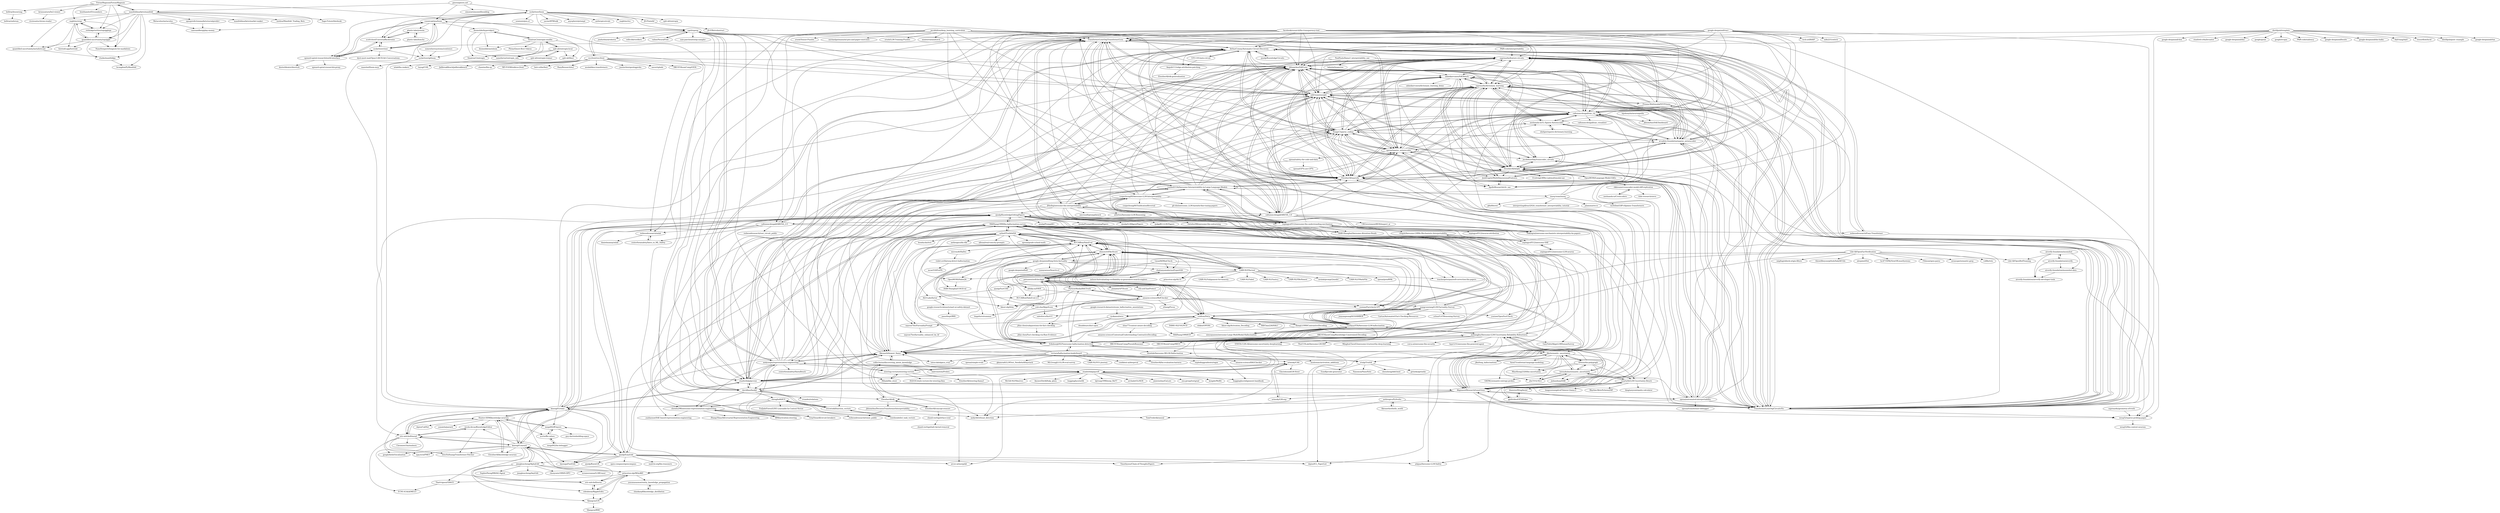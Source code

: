 digraph G {
"kronusaturn/lw2-viewer" -> "riceissa/ea-forum-reader"
"PAIR-code/interpretability" -> "saprmarks/feature-circuits"
"oughtinc/ergo" -> "quantified-uncertainty/metaforecast"
"oughtinc/ergo" -> "rethinkpriorities/squigglepy"
"oughtinc/ergo" -> "quantified-uncertainty/squiggle"
"oughtinc/ergo" -> "NunoSempere/longnow-for-markdown"
"oughtinc/ergo" -> "foretold-app/foretold"
"google-research-datasets/xsum_hallucination_annotations" -> "ryokamoi/wice"
"EleutherAI/knowledge-neurons" -> "Hunter-DDM/knowledge-neurons"
"sylinrl/TruthfulQA" -> "RUCAIBox/HaluEval"
"sylinrl/TruthfulQA" -> "HillZhang1999/llm-hallucination-survey"
"sylinrl/TruthfulQA" -> "shmsw25/FActScore"
"sylinrl/TruthfulQA" -> "likenneth/honest_llama"
"sylinrl/TruthfulQA" -> "hendrycks/test" ["e"=1]
"sylinrl/TruthfulQA" -> "voidism/DoLa"
"sylinrl/TruthfulQA" -> "nayeon7lee/FactualityPrompt"
"sylinrl/TruthfulQA" -> "anthropics/hh-rlhf" ["e"=1]
"sylinrl/TruthfulQA" -> "OpenMOSS/HalluQA"
"sylinrl/TruthfulQA" -> "allenai/real-toxicity-prompts" ["e"=1]
"sylinrl/TruthfulQA" -> "potsawee/selfcheckgpt"
"sylinrl/TruthfulQA" -> "openai/grade-school-math" ["e"=1]
"sylinrl/TruthfulQA" -> "ictnlp/TruthX"
"sylinrl/TruthfulQA" -> "AI21Labs/factor"
"sylinrl/TruthfulQA" -> "tatsu-lab/alpaca_eval" ["e"=1]
"quantified-uncertainty/squiggle" -> "rethinkpriorities/squigglepy"
"quantified-uncertainty/squiggle" -> "quantified-uncertainty/metaforecast"
"quantified-uncertainty/squiggle" -> "oughtinc/ergo"
"quantified-uncertainty/squiggle" -> "vluzko/manifoldpy"
"quantified-uncertainty/squiggle" -> "foretold-app/foretold"
"quantified-uncertainty/squiggle" -> "NunoSempere/longnow-for-markdown"
"gwern/gwern.net" -> "simonw/simonwillisonblog" ["e"=1]
"gwern/gwern.net" -> "socketteer/loom"
"gwern/gwern.net" -> "manifoldmarkets/manifold"
"gwern/gwern.net" -> "cosmicoptima/loom"
"nicola-decao/KnowledgeEditor" -> "ZeroYuHuang/Transformer-Patcher"
"nicola-decao/KnowledgeEditor" -> "eric-mitchell/mend"
"socketteer/loom" -> "cosmicoptima/loom"
"socketteer/loom" -> "oughtinc/ice" ["e"=1]
"socketteer/loom" -> "socketteer/clooi"
"socketteer/loom" -> "JD-P/minihf"
"socketteer/loom" -> "xjdr-alt/entropix" ["e"=1]
"socketteer/loom" -> "upward-spiral-research/world-interface"
"socketteer/loom" -> "socketteer/gitloom"
"socketteer/loom" -> "vgel/repeng"
"socketteer/loom" -> "semiosis/pen.el" ["e"=1]
"socketteer/loom" -> "scottviteri/UniversalBackrooms"
"socketteer/loom" -> "TransformerLensOrg/TransformerLens"
"socketteer/loom" -> "EleutherAI/elk"
"socketteer/loom" -> "yacineMTB/talk" ["e"=1]
"socketteer/loom" -> "anysphere/priompt" ["e"=1]
"socketteer/loom" -> "anthropics/evals" ["e"=1]
"quantified-uncertainty/metaforecast" -> "vluzko/manifoldpy"
"microsoft/HaDes" -> "violet-zct/fairseq-detect-hallucination"
"violet-zct/fairseq-detect-hallucination" -> "mcao516/EntFA"
"eric-mitchell/mend" -> "nicola-decao/KnowledgeEditor"
"eric-mitchell/mend" -> "Hunter-DDM/knowledge-neurons"
"eric-mitchell/mend" -> "kmeng01/memit"
"eric-mitchell/mend" -> "eric-mitchell/serac"
"eric-mitchell/mend" -> "kmeng01/rome"
"eric-mitchell/mend" -> "ZeroYuHuang/Transformer-Patcher"
"eric-mitchell/mend" -> "ChenmienTan/malmen"
"eric-mitchell/mend" -> "xpq-tech/PMET"
"eric-mitchell/mend" -> "ECNU-ICALK/MELO"
"kmeng01/rome" -> "kmeng01/memit"
"kmeng01/rome" -> "zjunlp/KnowledgeEditingPapers"
"kmeng01/rome" -> "eric-mitchell/mend"
"kmeng01/rome" -> "zjunlp/EasyEdit"
"kmeng01/rome" -> "Hunter-DDM/knowledge-neurons"
"kmeng01/rome" -> "hiyouga/FastEdit" ["e"=1]
"kmeng01/rome" -> "ArthurConmy/Automatic-Circuit-Discovery"
"kmeng01/rome" -> "jbloomAus/SAELens"
"kmeng01/rome" -> "TransformerLensOrg/TransformerLens"
"kmeng01/rome" -> "google/belief-localization"
"kmeng01/rome" -> "stanfordnlp/pyvene"
"kmeng01/rome" -> "likenneth/honest_llama"
"kmeng01/rome" -> "ndif-team/nnsight"
"kmeng01/rome" -> "mega002/ff-layers"
"kmeng01/rome" -> "eric-mitchell/serac"
"davidbau/baukit" -> "likenneth/honest_llama"
"davidbau/baukit" -> "ericwtodd/function_vectors"
"davidbau/baukit" -> "saprmarks/feature-circuits"
"davidbau/baukit" -> "chrisliu298/awesome-representation-engineering"
"davidbau/baukit" -> "ndif-team/nnsight"
"davidbau/baukit" -> "evandez/relations"
"davidbau/baukit" -> "saprmarks/dictionary_learning"
"davidbau/baukit" -> "TransformerLensOrg/CircuitsVis"
"davidbau/baukit" -> "shengliu66/ICV"
"davidbau/baukit" -> "stanfordnlp/pyvene"
"redwoodresearch/mlab" -> "danielmamay/mlab"
"redwoodresearch/mlab" -> "centerforaisafety/Intro_to_ML_Safety"
"Hunter-DDM/knowledge-neurons" -> "mega002/ff-layers"
"Hunter-DDM/knowledge-neurons" -> "dqxiu/CaliNet" ["e"=1]
"Hunter-DDM/knowledge-neurons" -> "EleutherAI/knowledge-neurons"
"Hunter-DDM/knowledge-neurons" -> "eric-mitchell/mend"
"Hunter-DDM/knowledge-neurons" -> "aviclu/ffn-values"
"Hunter-DDM/knowledge-neurons" -> "nicola-decao/KnowledgeEditor"
"Hunter-DDM/knowledge-neurons" -> "kmeng01/rome"
"Hunter-DDM/knowledge-neurons" -> "yanaiela/pararel"
"shauli-ravfogel/rlace-icml" -> "shauli-ravfogel/adv-kernel-removal"
"manifoldmarkets/manifold" -> "vluzko/manifoldpy"
"manifoldmarkets/manifold" -> "quantified-uncertainty/squiggle"
"manifoldmarkets/manifold" -> "openpredictionmarkets/socialpredict"
"manifoldmarkets/manifold" -> "manifoldmarkets/market-maker"
"manifoldmarkets/manifold" -> "rethinkpriorities/squigglepy"
"manifoldmarkets/manifold" -> "mwhea/Manifold_Trading_Bots"
"manifoldmarkets/manifold" -> "oughtinc/ergo"
"manifoldmarkets/manifold" -> "casesandberg/play-money"
"manifoldmarkets/manifold" -> "Sage-Future/fatebook"
"manifoldmarkets/manifold" -> "quantified-uncertainty/metaforecast"
"manifoldmarkets/manifold" -> "bcongdon/PyManifold"
"manifoldmarkets/manifold" -> "ForumMagnum/ForumMagnum"
"manifoldmarkets/manifold" -> "NunoSempere/longnow-for-markdown"
"vluzko/manifoldpy" -> "bcongdon/PyManifold"
"mega002/ff-layers" -> "aviclu/ffn-values"
"mega002/ff-layers" -> "Hunter-DDM/knowledge-neurons"
"mega002/ff-layers" -> "guy-dar/embedding-space"
"anthropics/PySvelte" -> "TomFrederik/unseal"
"anthropics/PySvelte" -> "TransformerLensOrg/CircuitsVis"
"anthropics/PySvelte" -> "likenneth/othello_world"
"inseq-team/inseq" -> "rachtibat/LRP-eXplains-Transformers" ["e"=1]
"inseq-team/inseq" -> "ruizheliUOA/Awesome-Interpretability-in-Large-Language-Models"
"inseq-team/inseq" -> "g8a9/ferret" ["e"=1]
"inseq-team/inseq" -> "EleutherAI/delphi"
"inseq-team/inseq" -> "interpretingdl/eacl2024_transformer_interpretability_tutorial"
"inseq-team/inseq" -> "jalammar/ecco" ["e"=1]
"inseq-team/inseq" -> "saprmarks/dictionary_learning"
"mega002/lm-debugger" -> "aviclu/ffn-values"
"mega002/lm-debugger" -> "mega002/ff-layers"
"jifan-chen/subquestions-for-fact-checking" -> "jifan-chen/Fact-checking-via-Raw-Evidence"
"aviclu/ffn-values" -> "mega002/ff-layers"
"aviclu/ffn-values" -> "mega002/lm-debugger"
"TransformerLensOrg/TransformerLens" -> "jbloomAus/SAELens"
"TransformerLensOrg/TransformerLens" -> "ndif-team/nnsight"
"TransformerLensOrg/TransformerLens" -> "TransformerLensOrg/CircuitsVis"
"TransformerLensOrg/TransformerLens" -> "callummcdougall/ARENA_3.0"
"TransformerLensOrg/TransformerLens" -> "stanfordnlp/pyvene"
"TransformerLensOrg/TransformerLens" -> "EleutherAI/sparsify"
"TransformerLensOrg/TransformerLens" -> "ArthurConmy/Automatic-Circuit-Discovery"
"TransformerLensOrg/TransformerLens" -> "saprmarks/dictionary_learning"
"TransformerLensOrg/TransformerLens" -> "AlignmentResearch/tuned-lens"
"TransformerLensOrg/TransformerLens" -> "openai/automated-interpretability"
"TransformerLensOrg/TransformerLens" -> "callummcdougall/sae_vis"
"TransformerLensOrg/TransformerLens" -> "HoagyC/sparse_coding"
"TransformerLensOrg/TransformerLens" -> "JShollaj/awesome-llm-interpretability"
"TransformerLensOrg/TransformerLens" -> "openai/sparse_autoencoder"
"TransformerLensOrg/TransformerLens" -> "ai-safety-foundation/sparse_autoencoder"
"TransformerLensOrg/CircuitsVis" -> "callummcdougall/sae_vis"
"TransformerLensOrg/CircuitsVis" -> "jbloomAus/SAELens"
"TransformerLensOrg/CircuitsVis" -> "ArthurConmy/Automatic-Circuit-Discovery"
"TransformerLensOrg/CircuitsVis" -> "TransformerLensOrg/TransformerLens"
"TransformerLensOrg/CircuitsVis" -> "ndif-team/nnsight"
"TransformerLensOrg/CircuitsVis" -> "EleutherAI/delphi"
"TransformerLensOrg/CircuitsVis" -> "saprmarks/dictionary_learning"
"TransformerLensOrg/CircuitsVis" -> "saprmarks/feature-circuits"
"TransformerLensOrg/CircuitsVis" -> "ai-safety-foundation/sparse_autoencoder"
"TransformerLensOrg/CircuitsVis" -> "HoagyC/sparse_coding"
"TransformerLensOrg/CircuitsVis" -> "AlignmentResearch/tuned-lens"
"TransformerLensOrg/CircuitsVis" -> "Prisma-Multimodal/ViT-Prisma"
"TransformerLensOrg/CircuitsVis" -> "wesg52/sparse-probing-paper"
"TransformerLensOrg/CircuitsVis" -> "jacobdunefsky/transcoder_circuits"
"TransformerLensOrg/CircuitsVis" -> "EleutherAI/sparsify"
"google-deepmind/tracr" -> "tech-srl/RASP" ["e"=1]
"google-deepmind/tracr" -> "TransformerLensOrg/CircuitsVis"
"google-deepmind/tracr" -> "ndif-team/nnsight"
"google-deepmind/tracr" -> "jbloomAus/SAELens"
"google-deepmind/tracr" -> "saprmarks/feature-circuits"
"google-deepmind/tracr" -> "ArthurConmy/Automatic-Circuit-Discovery"
"google-deepmind/tracr" -> "davidbau/baukit"
"google-deepmind/tracr" -> "HoagyC/sparse_coding"
"google-deepmind/tracr" -> "saprmarks/dictionary_learning"
"google-deepmind/tracr" -> "TransformerLensOrg/TransformerLens"
"google-deepmind/tracr" -> "callummcdougall/sae_vis"
"google-deepmind/tracr" -> "neelnanda-io/1L-Sparse-Autoencoder"
"google-deepmind/tracr" -> "AlignmentResearch/tuned-lens"
"google-deepmind/tracr" -> "andyrdt/refusal_direction" ["e"=1]
"google-deepmind/tracr" -> "mlb2251/stitch" ["e"=1]
"zjunlp/KnowledgeEditingPapers" -> "zjunlp/EasyEdit"
"zjunlp/KnowledgeEditingPapers" -> "kmeng01/rome"
"zjunlp/KnowledgeEditingPapers" -> "zjunlp/Prompt4ReasoningPapers" ["e"=1]
"zjunlp/KnowledgeEditingPapers" -> "kmeng01/memit"
"zjunlp/KnowledgeEditingPapers" -> "HillZhang1999/llm-hallucination-survey"
"zjunlp/KnowledgeEditingPapers" -> "zjunlp/LLMAgentPapers" ["e"=1]
"zjunlp/KnowledgeEditingPapers" -> "zepingyu0512/awesome-llm-understanding-mechanism"
"zjunlp/KnowledgeEditingPapers" -> "eric-mitchell/mend"
"zjunlp/KnowledgeEditingPapers" -> "EdinburghNLP/awesome-hallucination-detection"
"zjunlp/KnowledgeEditingPapers" -> "hiyouga/FastEdit" ["e"=1]
"zjunlp/KnowledgeEditingPapers" -> "dqxiu/ICL_PaperList" ["e"=1]
"zjunlp/KnowledgeEditingPapers" -> "zjukg/KG-LLM-Papers" ["e"=1]
"zjunlp/KnowledgeEditingPapers" -> "chrisliu298/awesome-llm-unlearning" ["e"=1]
"zjunlp/KnowledgeEditingPapers" -> "zjunlp/PromptKG" ["e"=1]
"zjunlp/KnowledgeEditingPapers" -> "princeton-nlp/MQuAKE"
"AlignmentResearch/tuned-lens" -> "HoagyC/sparse_coding"
"AlignmentResearch/tuned-lens" -> "TransformerLensOrg/CircuitsVis"
"AlignmentResearch/tuned-lens" -> "ArthurConmy/Automatic-Circuit-Discovery"
"AlignmentResearch/tuned-lens" -> "TransformerLensOrg/TransformerLens"
"AlignmentResearch/tuned-lens" -> "ndif-team/nnsight"
"AlignmentResearch/tuned-lens" -> "wesg52/sparse-probing-paper"
"AlignmentResearch/tuned-lens" -> "jbloomAus/SAELens"
"AlignmentResearch/tuned-lens" -> "likenneth/honest_llama"
"AlignmentResearch/tuned-lens" -> "callummcdougall/sae_vis"
"AlignmentResearch/tuned-lens" -> "openai/automated-interpretability"
"AlignmentResearch/tuned-lens" -> "andyrdt/refusal_direction" ["e"=1]
"AlignmentResearch/tuned-lens" -> "saprmarks/feature-circuits"
"AlignmentResearch/tuned-lens" -> "EleutherAI/sparsify"
"AlignmentResearch/tuned-lens" -> "nrimsky/LM-exp"
"AlignmentResearch/tuned-lens" -> "EleutherAI/elk"
"kmeng01/memit" -> "kmeng01/rome"
"kmeng01/memit" -> "eric-mitchell/mend"
"kmeng01/memit" -> "google/belief-localization"
"kmeng01/memit" -> "nicola-decao/KnowledgeEditor"
"kmeng01/memit" -> "zjunlp/KnowledgeEditingPapers"
"kmeng01/memit" -> "zjunlp/EasyEdit"
"kmeng01/memit" -> "jianghoucheng/AlphaEdit"
"kmeng01/memit" -> "princeton-nlp/MQuAKE"
"kmeng01/memit" -> "ZeroYuHuang/Transformer-Patcher"
"kmeng01/memit" -> "Hunter-DDM/knowledge-neurons"
"kmeng01/memit" -> "xpq-tech/PMET"
"kmeng01/memit" -> "Thartvigsen/GRACE"
"kmeng01/memit" -> "eric-mitchell/serac"
"kmeng01/memit" -> "EleutherAI/knowledge-neurons"
"kmeng01/memit" -> "hiyouga/FastEdit" ["e"=1]
"stanfordnlp/pyvene" -> "ndif-team/nnsight"
"stanfordnlp/pyvene" -> "stanfordnlp/pyreft"
"stanfordnlp/pyvene" -> "likenneth/honest_llama"
"stanfordnlp/pyvene" -> "jbloomAus/SAELens"
"stanfordnlp/pyvene" -> "TransformerLensOrg/TransformerLens"
"stanfordnlp/pyvene" -> "saprmarks/dictionary_learning"
"stanfordnlp/pyvene" -> "TransformerLensOrg/CircuitsVis"
"stanfordnlp/pyvene" -> "EleutherAI/sparsify"
"stanfordnlp/pyvene" -> "ArthurConmy/Automatic-Circuit-Discovery"
"stanfordnlp/pyvene" -> "davidbau/baukit"
"stanfordnlp/pyvene" -> "kmeng01/rome"
"stanfordnlp/pyvene" -> "andyzoujm/representation-engineering"
"stanfordnlp/pyvene" -> "saprmarks/feature-circuits"
"stanfordnlp/pyvene" -> "AlignmentResearch/tuned-lens"
"stanfordnlp/pyvene" -> "ruizheliUOA/Awesome-Interpretability-in-Large-Language-Models"
"jacobhilton/deep_learning_curriculum" -> "TransformerLensOrg/TransformerLens"
"jacobhilton/deep_learning_curriculum" -> "callummcdougall/ARENA_3.0"
"jacobhilton/deep_learning_curriculum" -> "callummcdougall/ARENA_2.0"
"jacobhilton/deep_learning_curriculum" -> "ndif-team/nnsight"
"jacobhilton/deep_learning_curriculum" -> "jbloomAus/SAELens"
"jacobhilton/deep_learning_curriculum" -> "srush/Tensor-Puzzles" ["e"=1]
"jacobhilton/deep_learning_curriculum" -> "TransformerLensOrg/CircuitsVis"
"jacobhilton/deep_learning_curriculum" -> "redwoodresearch/mlab"
"jacobhilton/deep_learning_curriculum" -> "michaelgutmann/ml-pen-and-paper-exercises" ["e"=1]
"jacobhilton/deep_learning_curriculum" -> "saprmarks/dictionary_learning"
"jacobhilton/deep_learning_curriculum" -> "srush/LLM-Training-Puzzles" ["e"=1]
"jacobhilton/deep_learning_curriculum" -> "minitorch/minitorch" ["e"=1]
"jacobhilton/deep_learning_curriculum" -> "EleutherAI/sparsify"
"jacobhilton/deep_learning_curriculum" -> "AlignmentResearch/tuned-lens"
"jacobhilton/deep_learning_curriculum" -> "stanfordnlp/pyvene"
"eric-mitchell/serac" -> "edenbiran/RippleEdits"
"centerforaisafety/Intro_to_ML_Safety" -> "redwoodresearch/mlab"
"redwoodresearch/Easy-Transformer" -> "ArthurConmy/Automatic-Circuit-Discovery"
"redwoodresearch/Easy-Transformer" -> "wesg52/sparse-probing-paper"
"redwoodresearch/Easy-Transformer" -> "saprmarks/feature-circuits"
"ArthurConmy/Automatic-Circuit-Discovery" -> "saprmarks/feature-circuits"
"ArthurConmy/Automatic-Circuit-Discovery" -> "UFO-101/auto-circuit"
"ArthurConmy/Automatic-Circuit-Discovery" -> "redwoodresearch/Easy-Transformer"
"ArthurConmy/Automatic-Circuit-Discovery" -> "TransformerLensOrg/CircuitsVis"
"ArthurConmy/Automatic-Circuit-Discovery" -> "Aaquib111/edge-attribution-patching"
"ArthurConmy/Automatic-Circuit-Discovery" -> "ndif-team/nnsight"
"ArthurConmy/Automatic-Circuit-Discovery" -> "HoagyC/sparse_coding"
"ArthurConmy/Automatic-Circuit-Discovery" -> "EleutherAI/delphi"
"ArthurConmy/Automatic-Circuit-Discovery" -> "callummcdougall/sae_vis"
"ArthurConmy/Automatic-Circuit-Discovery" -> "zjunlp/KnowledgeCircuits"
"ArthurConmy/Automatic-Circuit-Discovery" -> "callummcdougall/ARENA_2.0"
"ArthurConmy/Automatic-Circuit-Discovery" -> "jbloomAus/SAELens"
"ArthurConmy/Automatic-Circuit-Discovery" -> "TransformerLensOrg/TransformerLens"
"ArthurConmy/Automatic-Circuit-Discovery" -> "Prisma-Multimodal/ViT-Prisma"
"ArthurConmy/Automatic-Circuit-Discovery" -> "AlignmentResearch/tuned-lens"
"likenneth/othello_world" -> "anthropics/PySvelte"
"collin-burns/discovering_latent_knowledge" -> "EleutherAI/elk"
"collin-burns/discovering_latent_knowledge" -> "likenneth/honest_llama"
"collin-burns/discovering_latent_knowledge" -> "balevinstein/Probes"
"EleutherAI/elk" -> "collin-burns/discovering_latent_knowledge"
"EleutherAI/elk" -> "jbloomAus/DecisionTransformerInterpretability"
"EleutherAI/elk" -> "EleutherAI/concept-erasure"
"nayeon7lee/FactualityPrompt" -> "nayeon7lee/factuality_enhanced_lm_hf"
"jbloomAus/DecisionTransformerInterpretability" -> "TomFrederik/unseal"
"jbloomAus/DecisionTransformerInterpretability" -> "redwoodresearch/remix_public"
"XiangLi1999/ContrastiveDecoding" -> "voidism/DoLa"
"XiangLi1999/ContrastiveDecoding" -> "HillZhang1999/ICD"
"XiangLi1999/ContrastiveDecoding" -> "HKUST-KnowComp/Knowledge-Constrained-Decoding"
"rethinkpriorities/squigglepy" -> "quantified-uncertainty/squiggle"
"rethinkpriorities/squigglepy" -> "oughtinc/ergo"
"vec2text/vec2text" -> "justinchiu/openlogprobs"
"vec2text/vec2text" -> "vgel/repeng"
"vec2text/vec2text" -> "openai/sparse_autoencoder"
"vec2text/vec2text" -> "naver/splade" ["e"=1]
"vec2text/vec2text" -> "HKUST-KnowComp/GEIA"
"vec2text/vec2text" -> "ielab/llm-rankers" ["e"=1]
"vec2text/vec2text" -> "luyug/COIL" ["e"=1]
"vec2text/vec2text" -> "JailbreakBench/jailbreakbench" ["e"=1]
"vec2text/vec2text" -> "chawins/llm-sp" ["e"=1]
"vec2text/vec2text" -> "MF-FOOM/wikivec2text"
"vec2text/vec2text" -> "beir-cellar/beir" ["e"=1]
"vec2text/vec2text" -> "jbloomAus/SAELens"
"vec2text/vec2text" -> "HazyResearch/m2" ["e"=1]
"vec2text/vec2text" -> "ndif-team/nnsight"
"vec2text/vec2text" -> "neulab/knn-transformers" ["e"=1]
"nrimsky/CAA" -> "steering-vectors/steering-vectors"
"nrimsky/CAA" -> "nrimsky/LM-exp"
"nrimsky/CAA" -> "andyrdt/refusal_direction" ["e"=1]
"nrimsky/CAA" -> "Glaciohound/LM-Steer"
"cosmicoptima/loom" -> "socketteer/loom"
"cosmicoptima/loom" -> "socketteer/clooi"
"cosmicoptima/loom" -> "upward-spiral-research/world-interface"
"cosmicoptima/loom" -> "socketteer/gitloom"
"cosmicoptima/loom" -> "scottviteri/UniversalBackrooms"
"cosmicoptima/loom" -> "vgel/repeng"
"cosmicoptima/loom" -> "doomslide/hyperobject"
"cosmicoptima/loom" -> "plastic-labs/yousim"
"shmsw25/FActScore" -> "RUCAIBox/HaluEval"
"shmsw25/FActScore" -> "google-deepmind/long-form-factuality"
"shmsw25/FActScore" -> "yuxiaw/Factcheck-GPT"
"shmsw25/FActScore" -> "HillZhang1999/llm-hallucination-survey"
"shmsw25/FActScore" -> "potsawee/selfcheckgpt"
"shmsw25/FActScore" -> "princeton-nlp/ALCE" ["e"=1]
"shmsw25/FActScore" -> "tingofurro/summac" ["e"=1]
"shmsw25/FActScore" -> "likenneth/honest_llama"
"shmsw25/FActScore" -> "EdinburghNLP/awesome-hallucination-detection"
"shmsw25/FActScore" -> "yuh-zha/AlignScore"
"shmsw25/FActScore" -> "voidism/DoLa"
"shmsw25/FActScore" -> "sylinrl/TruthfulQA"
"shmsw25/FActScore" -> "GAIR-NLP/factool"
"shmsw25/FActScore" -> "salesforce/factCC" ["e"=1]
"shmsw25/FActScore" -> "chaitanyamalaviya/ExpertQA"
"RUCAIBox/HaluEval" -> "HillZhang1999/llm-hallucination-survey"
"RUCAIBox/HaluEval" -> "shmsw25/FActScore"
"RUCAIBox/HaluEval" -> "potsawee/selfcheckgpt"
"RUCAIBox/HaluEval" -> "EdinburghNLP/awesome-hallucination-detection"
"RUCAIBox/HaluEval" -> "sylinrl/TruthfulQA"
"RUCAIBox/HaluEval" -> "likenneth/honest_llama"
"RUCAIBox/HaluEval" -> "GAIR-NLP/factool"
"RUCAIBox/HaluEval" -> "RUCAIBox/HaluEval-2.0"
"RUCAIBox/HaluEval" -> "LuckyyySTA/Awesome-LLM-hallucination"
"RUCAIBox/HaluEval" -> "voidism/DoLa"
"RUCAIBox/HaluEval" -> "nayeon7lee/FactualityPrompt"
"RUCAIBox/HaluEval" -> "hkust-nlp/felm"
"RUCAIBox/HaluEval" -> "microsoft/HaDes"
"RUCAIBox/HaluEval" -> "teacherpeterpan/self-correction-llm-papers" ["e"=1]
"RUCAIBox/HaluEval" -> "IAAR-Shanghai/UHGEval" ["e"=1]
"openai/automated-interpretability" -> "HoagyC/sparse_coding"
"openai/automated-interpretability" -> "TransformerLensOrg/TransformerLens"
"openai/automated-interpretability" -> "openai/sparse_autoencoder"
"openai/automated-interpretability" -> "jbloomAus/SAELens"
"openai/automated-interpretability" -> "AlignmentResearch/tuned-lens"
"openai/automated-interpretability" -> "ai-safety-foundation/sparse_autoencoder"
"openai/automated-interpretability" -> "saprmarks/dictionary_learning"
"openai/automated-interpretability" -> "ndif-team/nnsight"
"openai/automated-interpretability" -> "saprmarks/feature-circuits"
"openai/automated-interpretability" -> "kmeng01/rome"
"openai/automated-interpretability" -> "openai/transformer-debugger" ["e"=1]
"openai/automated-interpretability" -> "TransformerLensOrg/CircuitsVis"
"openai/automated-interpretability" -> "andyzoujm/representation-engineering"
"openai/automated-interpretability" -> "callummcdougall/sae_vis"
"likenneth/honest_llama" -> "voidism/DoLa"
"likenneth/honest_llama" -> "davidbau/baukit"
"likenneth/honest_llama" -> "ictnlp/TruthX"
"likenneth/honest_llama" -> "stanfordnlp/pyvene"
"likenneth/honest_llama" -> "RUCAIBox/HaluEval"
"likenneth/honest_llama" -> "HillZhang1999/llm-hallucination-survey"
"likenneth/honest_llama" -> "collin-burns/discovering_latent_knowledge"
"likenneth/honest_llama" -> "andyzoujm/representation-engineering"
"likenneth/honest_llama" -> "shmsw25/FActScore"
"likenneth/honest_llama" -> "ArthurConmy/Automatic-Circuit-Discovery"
"likenneth/honest_llama" -> "montemac/activation_additions"
"likenneth/honest_llama" -> "nrimsky/CAA"
"likenneth/honest_llama" -> "AlignmentResearch/tuned-lens"
"likenneth/honest_llama" -> "sylinrl/TruthfulQA"
"likenneth/honest_llama" -> "HoagyC/sparse_coding"
"voidism/DoLa" -> "likenneth/honest_llama"
"voidism/DoLa" -> "XiangLi1999/ContrastiveDecoding"
"voidism/DoLa" -> "DAMO-NLP-SG/VCD" ["e"=1]
"voidism/DoLa" -> "shikiw/OPERA" ["e"=1]
"voidism/DoLa" -> "HillZhang1999/llm-hallucination-survey"
"voidism/DoLa" -> "HillZhang1999/ICD"
"voidism/DoLa" -> "ictnlp/TruthX"
"voidism/DoLa" -> "shmsw25/FActScore"
"voidism/DoLa" -> "hkust-nlp/Activation_Decoding"
"voidism/DoLa" -> "xieyuquanxx/awesome-Large-MultiModal-Hallucination" ["e"=1]
"voidism/DoLa" -> "nayeon7lee/FactualityPrompt"
"voidism/DoLa" -> "RUCAIBox/HaluEval"
"voidism/DoLa" -> "BillChan226/HALC" ["e"=1]
"voidism/DoLa" -> "xhan77/context-aware-decoding"
"voidism/DoLa" -> "LuckyyySTA/Awesome-LLM-hallucination"
"callummcdougall/ARENA_2.0" -> "callummcdougall/ARENA_3.0"
"callummcdougall/ARENA_2.0" -> "redwoodresearch/mlab"
"callummcdougall/ARENA_2.0" -> "ArthurConmy/Automatic-Circuit-Discovery"
"callummcdougall/ARENA_2.0" -> "TransformerLensOrg/CircuitsVis"
"callummcdougall/ARENA_2.0" -> "redwoodresearch/remix_public"
"callummcdougall/ARENA_2.0" -> "redwoodresearch/rust_circuit_public"
"callummcdougall/ARENA_2.0" -> "centerforaisafety/Intro_to_ML_Safety"
"callummcdougall/ARENA_2.0" -> "TransformerLensOrg/TransformerLens"
"callummcdougall/ARENA_2.0" -> "redwoodresearch/Easy-Transformer"
"andyzoujm/representation-engineering" -> "vgel/repeng"
"andyzoujm/representation-engineering" -> "GraySwanAI/circuit-breakers" ["e"=1]
"andyzoujm/representation-engineering" -> "likenneth/honest_llama"
"andyzoujm/representation-engineering" -> "chrisliu298/awesome-representation-engineering"
"andyzoujm/representation-engineering" -> "TransformerLensOrg/TransformerLens"
"andyzoujm/representation-engineering" -> "stanfordnlp/pyvene"
"andyzoujm/representation-engineering" -> "centerforaisafety/HarmBench" ["e"=1]
"andyzoujm/representation-engineering" -> "jbloomAus/SAELens"
"andyzoujm/representation-engineering" -> "steering-vectors/steering-vectors"
"andyzoujm/representation-engineering" -> "stanfordnlp/pyreft"
"andyzoujm/representation-engineering" -> "callummcdougall/sae_vis"
"andyzoujm/representation-engineering" -> "openai/sparse_autoencoder"
"andyzoujm/representation-engineering" -> "HoagyC/sparse_coding"
"andyzoujm/representation-engineering" -> "zjunlp/KnowledgeEditingPapers"
"andyzoujm/representation-engineering" -> "davidbau/baukit"
"zjunlp/EasyEdit" -> "zjunlp/KnowledgeEditingPapers"
"zjunlp/EasyEdit" -> "kmeng01/rome"
"zjunlp/EasyEdit" -> "hiyouga/FastEdit" ["e"=1]
"zjunlp/EasyEdit" -> "kmeng01/memit"
"zjunlp/EasyEdit" -> "HillZhang1999/llm-hallucination-survey"
"zjunlp/EasyEdit" -> "zjunlp/KnowLM" ["e"=1]
"zjunlp/EasyEdit" -> "ydyjya/Awesome-LLM-Safety" ["e"=1]
"zjunlp/EasyEdit" -> "jianghoucheng/AlphaEdit"
"zjunlp/EasyEdit" -> "arcee-ai/mergekit" ["e"=1]
"zjunlp/EasyEdit" -> "princeton-nlp/MQuAKE"
"zjunlp/EasyEdit" -> "eric-mitchell/mend"
"zjunlp/EasyEdit" -> "open-compass/opencompass" ["e"=1]
"zjunlp/EasyEdit" -> "Timothyxxx/Chain-of-ThoughtsPapers" ["e"=1]
"zjunlp/EasyEdit" -> "maitrix-org/llm-reasoners" ["e"=1]
"zjunlp/EasyEdit" -> "dqxiu/ICL_PaperList" ["e"=1]
"EleutherAI/concept-erasure" -> "EleutherAI/elk"
"EleutherAI/concept-erasure" -> "shauli-ravfogel/rlace-icml"
"IINemo/lm-polygraph" -> "jinhaoduan/SAR"
"IINemo/lm-polygraph" -> "lorenzkuhn/semantic_uncertainty"
"IINemo/lm-polygraph" -> "smartyfh/LLM-Uncertainty-Bench"
"IINemo/lm-polygraph" -> "zlin7/UQ-NLG"
"IINemo/lm-polygraph" -> "jlko/semantic_uncertainty"
"IINemo/lm-polygraph" -> "MiaoXiong2320/llm-uncertainty"
"IINemo/lm-polygraph" -> "jxzhangjhu/Awesome-LLM-Uncertainty-Reliability-Robustness"
"zlin7/UQ-NLG" -> "lorenzkuhn/semantic_uncertainty"
"HillZhang1999/llm-hallucination-survey" -> "RUCAIBox/HaluEval"
"HillZhang1999/llm-hallucination-survey" -> "LuckyyySTA/Awesome-LLM-hallucination"
"HillZhang1999/llm-hallucination-survey" -> "EdinburghNLP/awesome-hallucination-detection"
"HillZhang1999/llm-hallucination-survey" -> "voidism/DoLa"
"HillZhang1999/llm-hallucination-survey" -> "shmsw25/FActScore"
"HillZhang1999/llm-hallucination-survey" -> "wangcunxiang/LLM-Factuality-Survey"
"HillZhang1999/llm-hallucination-survey" -> "likenneth/honest_llama"
"HillZhang1999/llm-hallucination-survey" -> "potsawee/selfcheckgpt"
"HillZhang1999/llm-hallucination-survey" -> "zjunlp/KnowledgeEditingPapers"
"HillZhang1999/llm-hallucination-survey" -> "sylinrl/TruthfulQA"
"HillZhang1999/llm-hallucination-survey" -> "Timothyxxx/Chain-of-ThoughtsPapers" ["e"=1]
"HillZhang1999/llm-hallucination-survey" -> "teacherpeterpan/self-correction-llm-papers" ["e"=1]
"HillZhang1999/llm-hallucination-survey" -> "showlab/Awesome-MLLM-Hallucination" ["e"=1]
"HillZhang1999/llm-hallucination-survey" -> "zjunlp/EasyEdit"
"HillZhang1999/llm-hallucination-survey" -> "GaryYufei/AlignLLMHumanSurvey" ["e"=1]
"edenbiran/RippleEdits" -> "princeton-nlp/MQuAKE"
"edenbiran/RippleEdits" -> "YJiangcm/LTE"
"edenbiran/RippleEdits" -> "eric-mitchell/serac"
"neelnanda-io/1L-Sparse-Autoencoder" -> "HoagyC/sparse_coding"
"neelnanda-io/1L-Sparse-Autoencoder" -> "callummcdougall/sae_vis"
"neelnanda-io/1L-Sparse-Autoencoder" -> "ai-safety-foundation/sparse_autoencoder"
"neelnanda-io/1L-Sparse-Autoencoder" -> "shehper/sparse-dictionary-learning"
"neelnanda-io/1L-Sparse-Autoencoder" -> "saprmarks/dictionary_learning"
"neelnanda-io/1L-Sparse-Autoencoder" -> "ApolloResearch/e2e_sae"
"EdinburghNLP/awesome-hallucination-detection" -> "LuckyyySTA/Awesome-LLM-hallucination"
"EdinburghNLP/awesome-hallucination-detection" -> "HillZhang1999/llm-hallucination-survey"
"EdinburghNLP/awesome-hallucination-detection" -> "RUCAIBox/HaluEval"
"EdinburghNLP/awesome-hallucination-detection" -> "potsawee/selfcheckgpt"
"EdinburghNLP/awesome-hallucination-detection" -> "shmsw25/FActScore"
"EdinburghNLP/awesome-hallucination-detection" -> "jxzhangjhu/Awesome-LLM-Uncertainty-Reliability-Robustness"
"EdinburghNLP/awesome-hallucination-detection" -> "showlab/Awesome-MLLM-Hallucination" ["e"=1]
"EdinburghNLP/awesome-hallucination-detection" -> "zjunlp/KnowledgeEditingPapers"
"EdinburghNLP/awesome-hallucination-detection" -> "amazon-science/RefChecker"
"EdinburghNLP/awesome-hallucination-detection" -> "voidism/DoLa"
"EdinburghNLP/awesome-hallucination-detection" -> "ParticleMedia/RAGTruth"
"EdinburghNLP/awesome-hallucination-detection" -> "vectara/hallucination-leaderboard"
"EdinburghNLP/awesome-hallucination-detection" -> "likenneth/honest_llama"
"EdinburghNLP/awesome-hallucination-detection" -> "jlko/semantic_uncertainty"
"EdinburghNLP/awesome-hallucination-detection" -> "wangcunxiang/LLM-Factuality-Survey"
"yasumasaonoe/entity_knowledge_propagation" -> "shankarp8/knowledge_distillation"
"shankarp8/knowledge_distillation" -> "yasumasaonoe/entity_knowledge_propagation"
"plastic-labs/honcho" -> "plastic-labs/yousim"
"princeton-nlp/MQuAKE" -> "edenbiran/RippleEdits"
"princeton-nlp/MQuAKE" -> "YJiangcm/LTE"
"princeton-nlp/MQuAKE" -> "eric-mitchell/serac"
"princeton-nlp/MQuAKE" -> "yasumasaonoe/entity_knowledge_propagation"
"princeton-nlp/MQuAKE" -> "Thartvigsen/GRACE"
"Thartvigsen/GRACE" -> "ECNU-ICALK/MELO"
"JD-P/minihf" -> "JD-P/RetroInstruct"
"GAIR-NLP/factool" -> "RUCAIBox/HaluEval"
"GAIR-NLP/factool" -> "shmsw25/FActScore"
"GAIR-NLP/factool" -> "GAIR-NLP/alignment-for-honesty" ["e"=1]
"GAIR-NLP/factool" -> "HillZhang1999/llm-hallucination-survey"
"GAIR-NLP/factool" -> "GAIR-NLP/abel" ["e"=1]
"GAIR-NLP/factool" -> "GAIR-NLP/auto-j" ["e"=1]
"GAIR-NLP/factool" -> "OpenMOSS/HalluQA"
"GAIR-NLP/factool" -> "GAIR-NLP/BeHonest" ["e"=1]
"GAIR-NLP/factool" -> "teacherpeterpan/self-correction-llm-papers" ["e"=1]
"GAIR-NLP/factool" -> "neulab/prompt2model" ["e"=1]
"GAIR-NLP/factool" -> "princeton-nlp/ALCE" ["e"=1]
"GAIR-NLP/factool" -> "potsawee/selfcheckgpt"
"GAIR-NLP/factool" -> "EdinburghNLP/awesome-hallucination-detection"
"GAIR-NLP/factool" -> "GAIR-NLP/MathPile" ["e"=1]
"GAIR-NLP/factool" -> "openai/prm800k" ["e"=1]
"yuh-zha/AlignScore" -> "tingofurro/summac" ["e"=1]
"yuh-zha/AlignScore" -> "salesforce/factCC" ["e"=1]
"hijohnnylin/neuronpedia" -> "jbloomAus/SAEDashboard"
"AI21Labs/factor" -> "google-research-datasets/aart-ai-safety-dataset"
"nelson-liu/evaluating-verifiability-in-generative-search-engines" -> "chaitanyamalaviya/ExpertQA"
"LuckyyySTA/Awesome-LLM-hallucination" -> "EdinburghNLP/awesome-hallucination-detection"
"LuckyyySTA/Awesome-LLM-hallucination" -> "HillZhang1999/llm-hallucination-survey"
"LuckyyySTA/Awesome-LLM-hallucination" -> "showlab/Awesome-MLLM-Hallucination" ["e"=1]
"LuckyyySTA/Awesome-LLM-hallucination" -> "wangcunxiang/LLM-Factuality-Survey"
"LuckyyySTA/Awesome-LLM-hallucination" -> "RUCAIBox/HaluEval"
"LuckyyySTA/Awesome-LLM-hallucination" -> "likenneth/honest_llama"
"LuckyyySTA/Awesome-LLM-hallucination" -> "voidism/DoLa"
"LuckyyySTA/Awesome-LLM-hallucination" -> "xieyuquanxx/awesome-Large-MultiModal-Hallucination" ["e"=1]
"LuckyyySTA/Awesome-LLM-hallucination" -> "shmsw25/FActScore"
"LuckyyySTA/Awesome-LLM-hallucination" -> "jxzhangjhu/Awesome-LLM-Uncertainty-Reliability-Robustness"
"jxzhangjhu/Awesome-LLM-Uncertainty-Reliability-Robustness" -> "lorenzkuhn/semantic_uncertainty"
"jxzhangjhu/Awesome-LLM-Uncertainty-Reliability-Robustness" -> "EdinburghNLP/awesome-hallucination-detection"
"jxzhangjhu/Awesome-LLM-Uncertainty-Reliability-Robustness" -> "jlko/semantic_uncertainty"
"jxzhangjhu/Awesome-LLM-Uncertainty-Reliability-Robustness" -> "HillZhang1999/llm-hallucination-survey"
"jxzhangjhu/Awesome-LLM-Uncertainty-Reliability-Robustness" -> "smartyfh/LLM-Uncertainty-Bench"
"jxzhangjhu/Awesome-LLM-Uncertainty-Reliability-Robustness" -> "ENSTA-U2IS-AI/awesome-uncertainty-deeplearning" ["e"=1]
"jxzhangjhu/Awesome-LLM-Uncertainty-Reliability-Robustness" -> "ydyjya/Awesome-LLM-Safety" ["e"=1]
"jxzhangjhu/Awesome-LLM-Uncertainty-Reliability-Robustness" -> "LuckyyySTA/Awesome-LLM-hallucination"
"jxzhangjhu/Awesome-LLM-Uncertainty-Reliability-Robustness" -> "ThuCCSLab/Awesome-LM-SSP" ["e"=1]
"jxzhangjhu/Awesome-LLM-Uncertainty-Reliability-Robustness" -> "likenneth/honest_llama"
"jxzhangjhu/Awesome-LLM-Uncertainty-Reliability-Robustness" -> "dqxiu/ICL_PaperList" ["e"=1]
"jxzhangjhu/Awesome-LLM-Uncertainty-Reliability-Robustness" -> "MinghuiChen43/awesome-trustworthy-deep-learning" ["e"=1]
"jxzhangjhu/Awesome-LLM-Uncertainty-Reliability-Robustness" -> "corca-ai/awesome-llm-security" ["e"=1]
"jxzhangjhu/Awesome-LLM-Uncertainty-Reliability-Robustness" -> "hyp1231/awesome-llm-powered-agent" ["e"=1]
"jxzhangjhu/Awesome-LLM-Uncertainty-Reliability-Robustness" -> "GaryYufei/AlignLLMHumanSurvey" ["e"=1]
"UFO-101/auto-circuit" -> "Aaquib111/edge-attribution-patching"
"UFO-101/auto-circuit" -> "ArthurConmy/Automatic-Circuit-Discovery"
"potsawee/selfcheckgpt" -> "RUCAIBox/HaluEval"
"potsawee/selfcheckgpt" -> "EdinburghNLP/awesome-hallucination-detection"
"potsawee/selfcheckgpt" -> "shmsw25/FActScore"
"potsawee/selfcheckgpt" -> "amazon-science/RefChecker"
"potsawee/selfcheckgpt" -> "HillZhang1999/llm-hallucination-survey"
"potsawee/selfcheckgpt" -> "ParticleMedia/RAGTruth"
"potsawee/selfcheckgpt" -> "hkust-nlp/felm"
"potsawee/selfcheckgpt" -> "jinlanfu/GPTScore" ["e"=1]
"potsawee/selfcheckgpt" -> "zjunlp/FactCHD"
"potsawee/selfcheckgpt" -> "voidism/DoLa"
"potsawee/selfcheckgpt" -> "eth-sri/ChatProtect"
"potsawee/selfcheckgpt" -> "LuckyyySTA/Awesome-LLM-hallucination"
"potsawee/selfcheckgpt" -> "sylinrl/TruthfulQA"
"potsawee/selfcheckgpt" -> "jlko/semantic_uncertainty"
"potsawee/selfcheckgpt" -> "yuxiaw/Factcheck-GPT"
"zjunlp/FactCHD" -> "AI21Labs/factor"
"HoagyC/sparse_coding" -> "ai-safety-foundation/sparse_autoencoder"
"HoagyC/sparse_coding" -> "neelnanda-io/1L-Sparse-Autoencoder"
"HoagyC/sparse_coding" -> "openai/sparse_autoencoder"
"HoagyC/sparse_coding" -> "callummcdougall/sae_vis"
"HoagyC/sparse_coding" -> "jbloomAus/SAELens"
"HoagyC/sparse_coding" -> "saprmarks/feature-circuits"
"HoagyC/sparse_coding" -> "ArthurConmy/Automatic-Circuit-Discovery"
"HoagyC/sparse_coding" -> "saprmarks/dictionary_learning"
"HoagyC/sparse_coding" -> "TransformerLensOrg/CircuitsVis"
"HoagyC/sparse_coding" -> "EleutherAI/sparsify"
"HoagyC/sparse_coding" -> "openai/automated-interpretability"
"HoagyC/sparse_coding" -> "AlignmentResearch/tuned-lens"
"HoagyC/sparse_coding" -> "adamkarvonen/SAEBench"
"HoagyC/sparse_coding" -> "ndif-team/nnsight"
"lorenzkuhn/semantic_uncertainty" -> "jlko/semantic_uncertainty"
"lorenzkuhn/semantic_uncertainty" -> "zlin7/UQ-NLG"
"lorenzkuhn/semantic_uncertainty" -> "smartyfh/LLM-Uncertainty-Bench"
"lorenzkuhn/semantic_uncertainty" -> "jinhaoduan/SAR"
"lorenzkuhn/semantic_uncertainty" -> "OATML/semantic-entropy-probes"
"lorenzkuhn/semantic_uncertainty" -> "IINemo/lm-polygraph"
"lorenzkuhn/semantic_uncertainty" -> "jxzhangjhu/Awesome-LLM-Uncertainty-Reliability-Robustness"
"nrimsky/LM-exp" -> "nrimsky/CAA"
"aiverify-foundation/aiverify" -> "aiverify-foundation/moonshot"
"aiverify-foundation/aiverify" -> "aiverify-foundation/aiverify-developer-tools"
"aiverify-foundation/aiverify" -> "aiverify-foundation/moonshot-data"
"Aaquib111/edge-attribution-patching" -> "EleutherAI/elk-generalization"
"xhan77/context-aware-decoding" -> "amazon-science/ContextualUnderstanding-ContrastiveDecoding"
"Prisma-Multimodal/ViT-Prisma" -> "ArthurConmy/Automatic-Circuit-Discovery"
"Prisma-Multimodal/ViT-Prisma" -> "TransformerLensOrg/CircuitsVis"
"Prisma-Multimodal/ViT-Prisma" -> "ndif-team/nnsight"
"Prisma-Multimodal/ViT-Prisma" -> "callummcdougall/sae_vis"
"Prisma-Multimodal/ViT-Prisma" -> "adamkarvonen/SAEBench"
"Prisma-Multimodal/ViT-Prisma" -> "saprmarks/feature-circuits"
"Prisma-Multimodal/ViT-Prisma" -> "jbloomAus/SAELens"
"wesg52/sparse-probing-paper" -> "wesg52/llm-context-neurons"
"chaitanyamalaviya/ExpertQA" -> "nelson-liu/evaluating-verifiability-in-generative-search-engines"
"ryokamoi/wice" -> "jifan-chen/subquestions-for-fact-checking"
"ryokamoi/wice" -> "dwadden/scifact-open" ["e"=1]
"openpredictionmarkets/socialpredict" -> "casesandberg/play-money"
"callummcdougall/ARENA_3.0" -> "TransformerLensOrg/TransformerLens"
"callummcdougall/ARENA_3.0" -> "callummcdougall/ARENA_2.0"
"callummcdougall/ARENA_3.0" -> "ndif-team/nnsight"
"callummcdougall/ARENA_3.0" -> "jbloomAus/SAELens"
"callummcdougall/ARENA_3.0" -> "TransformerLensOrg/CircuitsVis"
"callummcdougall/ARENA_3.0" -> "callummcdougall/sae_vis"
"callummcdougall/ARENA_3.0" -> "EleutherAI/sparsify"
"callummcdougall/ARENA_3.0" -> "saprmarks/dictionary_learning"
"callummcdougall/ARENA_3.0" -> "EleutherAI/delphi"
"callummcdougall/ARENA_3.0" -> "ruizheliUOA/Awesome-Interpretability-in-Large-Language-Models"
"callummcdougall/ARENA_3.0" -> "HoagyC/sparse_coding"
"callummcdougall/ARENA_3.0" -> "ArthurConmy/Automatic-Circuit-Discovery"
"callummcdougall/ARENA_3.0" -> "andyrdt/refusal_direction" ["e"=1]
"callummcdougall/ARENA_3.0" -> "UKGovernmentBEIS/inspect_ai" ["e"=1]
"callummcdougall/ARENA_3.0" -> "Dakingrai/awesome-mechanistic-interpretability-lm-papers"
"vectara/hallucination-leaderboard" -> "EdinburghNLP/awesome-hallucination-detection"
"vectara/hallucination-leaderboard" -> "HillZhang1999/llm-hallucination-survey"
"vectara/hallucination-leaderboard" -> "RUCAIBox/HaluEval"
"vectara/hallucination-leaderboard" -> "huggingface/alignment-handbook" ["e"=1]
"vectara/hallucination-leaderboard" -> "openai/simple-evals" ["e"=1]
"vectara/hallucination-leaderboard" -> "potsawee/selfcheckgpt"
"vectara/hallucination-leaderboard" -> "gkamradt/LLMTest_NeedleInAHaystack" ["e"=1]
"vectara/hallucination-leaderboard" -> "MLGroupJLU/LLM-eval-survey" ["e"=1]
"vectara/hallucination-leaderboard" -> "arcee-ai/mergekit" ["e"=1]
"vectara/hallucination-leaderboard" -> "GAIR-NLP/O1-Journey" ["e"=1]
"vectara/hallucination-leaderboard" -> "confident-ai/deepeval" ["e"=1]
"vectara/hallucination-leaderboard" -> "EleutherAI/lm-evaluation-harness" ["e"=1]
"vectara/hallucination-leaderboard" -> "explodinggradients/ragas" ["e"=1]
"vectara/hallucination-leaderboard" -> "tatsu-lab/alpaca_eval" ["e"=1]
"vectara/hallucination-leaderboard" -> "amazon-science/RAGChecker" ["e"=1]
"stanfordnlp/pyreft" -> "stanfordnlp/pyvene"
"stanfordnlp/pyreft" -> "andyzoujm/representation-engineering"
"stanfordnlp/pyreft" -> "lqtrung1998/mwp_ReFT" ["e"=1]
"stanfordnlp/pyreft" -> "urchade/GLiNER" ["e"=1]
"stanfordnlp/pyreft" -> "jiaweizzhao/GaLore" ["e"=1]
"stanfordnlp/pyreft" -> "TransformerLensOrg/TransformerLens"
"stanfordnlp/pyreft" -> "arcee-ai/mergekit" ["e"=1]
"stanfordnlp/pyreft" -> "jbloomAus/SAELens"
"stanfordnlp/pyreft" -> "zou-group/textgrad" ["e"=1]
"stanfordnlp/pyreft" -> "kongds/MoRA" ["e"=1]
"stanfordnlp/pyreft" -> "McGill-NLP/llm2vec" ["e"=1]
"stanfordnlp/pyreft" -> "AnswerDotAI/fsdp_qlora" ["e"=1]
"stanfordnlp/pyreft" -> "likenneth/honest_llama"
"stanfordnlp/pyreft" -> "huggingface/setfit" ["e"=1]
"stanfordnlp/pyreft" -> "huggingface/alignment-handbook" ["e"=1]
"openai/sparse_autoencoder" -> "EleutherAI/sparsify"
"openai/sparse_autoencoder" -> "HoagyC/sparse_coding"
"openai/sparse_autoencoder" -> "jbloomAus/SAELens"
"openai/sparse_autoencoder" -> "saprmarks/dictionary_learning"
"openai/sparse_autoencoder" -> "callummcdougall/sae_vis"
"openai/sparse_autoencoder" -> "ai-safety-foundation/sparse_autoencoder"
"openai/sparse_autoencoder" -> "neelnanda-io/1L-Sparse-Autoencoder"
"openai/sparse_autoencoder" -> "openai/sparse_autoencoder"
"openai/sparse_autoencoder" -> "saprmarks/feature-circuits"
"openai/sparse_autoencoder" -> "adamkarvonen/SAEBench"
"openai/sparse_autoencoder" -> "JoshEngels/MultiDimensionalFeatures"
"openai/sparse_autoencoder" -> "ndif-team/nnsight"
"openai/sparse_autoencoder" -> "openai/safety-rbr-code-and-data"
"openai/sparse_autoencoder" -> "TransformerLensOrg/TransformerLens"
"openai/sparse_autoencoder" -> "stanfordnlp/pyvene"
"ndif-team/nnsight" -> "saprmarks/dictionary_learning"
"ndif-team/nnsight" -> "jbloomAus/SAELens"
"ndif-team/nnsight" -> "TransformerLensOrg/TransformerLens"
"ndif-team/nnsight" -> "TransformerLensOrg/CircuitsVis"
"ndif-team/nnsight" -> "ArthurConmy/Automatic-Circuit-Discovery"
"ndif-team/nnsight" -> "stanfordnlp/pyvene"
"ndif-team/nnsight" -> "saprmarks/feature-circuits"
"ndif-team/nnsight" -> "EleutherAI/sparsify"
"ndif-team/nnsight" -> "callummcdougall/ARENA_3.0"
"ndif-team/nnsight" -> "EleutherAI/delphi"
"ndif-team/nnsight" -> "openai/sparse_autoencoder"
"ndif-team/nnsight" -> "ai-safety-foundation/sparse_autoencoder"
"ndif-team/nnsight" -> "Prisma-Multimodal/ViT-Prisma"
"ndif-team/nnsight" -> "HoagyC/sparse_coding"
"ndif-team/nnsight" -> "adamkarvonen/SAEBench"
"JShollaj/awesome-llm-interpretability" -> "ruizheliUOA/Awesome-Interpretability-in-Large-Language-Models"
"JShollaj/awesome-llm-interpretability" -> "TransformerLensOrg/TransformerLens"
"JShollaj/awesome-llm-interpretability" -> "zepingyu0512/awesome-llm-understanding-mechanism"
"JShollaj/awesome-llm-interpretability" -> "cooperleong00/Awesome-LLM-Interpretability"
"JShollaj/awesome-llm-interpretability" -> "jbloomAus/SAELens"
"JShollaj/awesome-llm-interpretability" -> "callummcdougall/ARENA_3.0"
"JShollaj/awesome-llm-interpretability" -> "IAAR-Shanghai/Awesome-Attention-Heads" ["e"=1]
"JShollaj/awesome-llm-interpretability" -> "andyzoujm/representation-engineering"
"JShollaj/awesome-llm-interpretability" -> "microsoft/promptbench" ["e"=1]
"JShollaj/awesome-llm-interpretability" -> "jxzhangjhu/Awesome-LLM-Uncertainty-Reliability-Robustness"
"JShollaj/awesome-llm-interpretability" -> "atfortes/Awesome-LLM-Reasoning" ["e"=1]
"JShollaj/awesome-llm-interpretability" -> "stanfordnlp/pyvene"
"JShollaj/awesome-llm-interpretability" -> "openai/sparse_autoencoder"
"JShollaj/awesome-llm-interpretability" -> "zjunlp/KnowledgeEditingPapers"
"JShollaj/awesome-llm-interpretability" -> "stanfordnlp/pyreft"
"aiverify-foundation/moonshot" -> "aiverify-foundation/aiverify"
"aiverify-foundation/moonshot" -> "aiverify-foundation/moonshot-data"
"aiverify-foundation/moonshot" -> "aiverify-foundation/aiverify-developer-tools"
"aiverify-foundation/moonshot" -> "Libr-AI/OpenRedTeaming"
"facebookresearch/llm-transparency-tool" -> "TransformerLensOrg/TransformerLens"
"facebookresearch/llm-transparency-tool" -> "jbloomAus/SAELens"
"facebookresearch/llm-transparency-tool" -> "TransformerLensOrg/CircuitsVis"
"facebookresearch/llm-transparency-tool" -> "ndif-team/nnsight"
"facebookresearch/llm-transparency-tool" -> "EleutherAI/delphi"
"facebookresearch/llm-transparency-tool" -> "saprmarks/feature-circuits"
"facebookresearch/llm-transparency-tool" -> "saprmarks/dictionary_learning"
"facebookresearch/llm-transparency-tool" -> "cooperleong00/Awesome-LLM-Interpretability"
"facebookresearch/llm-transparency-tool" -> "ArthurConmy/Automatic-Circuit-Discovery"
"facebookresearch/llm-transparency-tool" -> "ruizheliUOA/Awesome-Interpretability-in-Large-Language-Models"
"facebookresearch/llm-transparency-tool" -> "EleutherAI/sparsify"
"facebookresearch/llm-transparency-tool" -> "callummcdougall/sae_vis"
"facebookresearch/llm-transparency-tool" -> "stanfordnlp/pyvene"
"facebookresearch/llm-transparency-tool" -> "davidbau/baukit"
"facebookresearch/llm-transparency-tool" -> "AlignmentResearch/tuned-lens"
"valine/NeuralFlow" -> "vgel/repeng"
"callummcdougall/sae_vis" -> "jbloomAus/SAELens"
"callummcdougall/sae_vis" -> "EleutherAI/delphi"
"callummcdougall/sae_vis" -> "saprmarks/dictionary_learning"
"callummcdougall/sae_vis" -> "TransformerLensOrg/CircuitsVis"
"callummcdougall/sae_vis" -> "EleutherAI/sparsify"
"callummcdougall/sae_vis" -> "callummcdougall/sae_visualizer"
"callummcdougall/sae_vis" -> "saprmarks/feature-circuits"
"callummcdougall/sae_vis" -> "neelnanda-io/1L-Sparse-Autoencoder"
"callummcdougall/sae_vis" -> "HoagyC/sparse_coding"
"callummcdougall/sae_vis" -> "ai-safety-foundation/sparse_autoencoder"
"callummcdougall/sae_vis" -> "adamkarvonen/SAEBench"
"callummcdougall/sae_vis" -> "jbloomAus/SAEDashboard"
"callummcdougall/sae_vis" -> "ArthurConmy/Automatic-Circuit-Discovery"
"callummcdougall/sae_vis" -> "ApolloResearch/e2e_sae"
"callummcdougall/sae_vis" -> "jacobdunefsky/transcoder_circuits"
"ai-safety-foundation/sparse_autoencoder" -> "HoagyC/sparse_coding"
"ai-safety-foundation/sparse_autoencoder" -> "jbloomAus/SAELens"
"ai-safety-foundation/sparse_autoencoder" -> "neelnanda-io/1L-Sparse-Autoencoder"
"ai-safety-foundation/sparse_autoencoder" -> "openai/sparse_autoencoder"
"ai-safety-foundation/sparse_autoencoder" -> "saprmarks/dictionary_learning"
"ai-safety-foundation/sparse_autoencoder" -> "callummcdougall/sae_vis"
"ai-safety-foundation/sparse_autoencoder" -> "EleutherAI/sparsify"
"ai-safety-foundation/sparse_autoencoder" -> "saprmarks/feature-circuits"
"ai-safety-foundation/sparse_autoencoder" -> "TransformerLensOrg/CircuitsVis"
"ai-safety-foundation/sparse_autoencoder" -> "wesg52/sparse-probing-paper"
"ai-safety-foundation/sparse_autoencoder" -> "ApolloResearch/e2e_sae"
"ai-safety-foundation/sparse_autoencoder" -> "ndif-team/nnsight"
"ai-safety-foundation/sparse_autoencoder" -> "ArthurConmy/Automatic-Circuit-Discovery"
"ai-safety-foundation/sparse_autoencoder" -> "adamkarvonen/SAEBench"
"ai-safety-foundation/sparse_autoencoder" -> "TransformerLensOrg/TransformerLens"
"blazerye/DrugAssist" -> "gpt4video/GPT4Video"
"roeehendel/icl_task_vectors" -> "ericwtodd/function_vectors"
"roeehendel/icl_task_vectors" -> "shengliu66/ICV"
"ictnlp/TruthX" -> "chensheng/ddd-boot" ["e"=1]
"ictnlp/TruthX" -> "getneko/getneko" ["e"=1]
"ictnlp/TruthX" -> "Enndfp/code-generator" ["e"=1]
"ictnlp/TruthX" -> "Nanomoa/NanoNote" ["e"=1]
"wangcunxiang/LLM-Factuality-Survey" -> "HillZhang1999/llm-hallucination-survey"
"wangcunxiang/LLM-Factuality-Survey" -> "LuckyyySTA/Awesome-LLM-hallucination"
"wangcunxiang/LLM-Factuality-Survey" -> "Cartus/Automated-Fact-Checking-Resources" ["e"=1]
"wangcunxiang/LLM-Factuality-Survey" -> "shmsw25/FActScore"
"wangcunxiang/LLM-Factuality-Survey" -> "zjunlp/KnowledgeEditingPapers"
"wangcunxiang/LLM-Factuality-Survey" -> "voidism/DoLa"
"wangcunxiang/LLM-Factuality-Survey" -> "zchuz/CoT-Reasoning-Survey" ["e"=1]
"wangcunxiang/LLM-Factuality-Survey" -> "junyangwang0410/AMBER" ["e"=1]
"wangcunxiang/LLM-Factuality-Survey" -> "EdinburghNLP/awesome-hallucination-detection"
"vgel/repeng" -> "andyzoujm/representation-engineering"
"vgel/repeng" -> "steering-vectors/steering-vectors"
"vgel/repeng" -> "EleutherAI/sparsify"
"vgel/repeng" -> "chrisliu298/awesome-representation-engineering"
"vgel/repeng" -> "sam-paech/antislop-sampler" ["e"=1]
"vgel/repeng" -> "Mihaiii/llm_steer"
"vgel/repeng" -> "cosmicoptima/loom"
"vgel/repeng" -> "valine/NeuralFlow"
"vgel/repeng" -> "jondurbin/airoboros" ["e"=1]
"vgel/repeng" -> "willccbb/verifiers" ["e"=1]
"vgel/repeng" -> "ndif-team/nnsight"
"vgel/repeng" -> "stanfordnlp/pyvene"
"vgel/repeng" -> "TransformerLensOrg/TransformerLens"
"vgel/repeng" -> "vec2text/vec2text"
"vgel/repeng" -> "jbloomAus/SAELens"
"zepingyu0512/awesome-llm-understanding-mechanism" -> "cooperleong00/Awesome-LLM-Interpretability"
"zepingyu0512/awesome-llm-understanding-mechanism" -> "ruizheliUOA/Awesome-Interpretability-in-Large-Language-Models"
"zepingyu0512/awesome-llm-understanding-mechanism" -> "Dakingrai/awesome-mechanistic-interpretability-lm-papers"
"zepingyu0512/awesome-llm-understanding-mechanism" -> "JShollaj/awesome-llm-interpretability"
"zepingyu0512/awesome-llm-understanding-mechanism" -> "IAAR-Shanghai/Awesome-Attention-Heads" ["e"=1]
"zepingyu0512/awesome-llm-understanding-mechanism" -> "zjunlp/KnowledgeEditingPapers"
"zepingyu0512/awesome-llm-understanding-mechanism" -> "zepingyu0512/awesome-SAE"
"zepingyu0512/awesome-llm-understanding-mechanism" -> "HoagyC/sparse_coding"
"zepingyu0512/awesome-llm-understanding-mechanism" -> "TransformerLensOrg/TransformerLens"
"zepingyu0512/awesome-llm-understanding-mechanism" -> "zepingyu0512/neuron-attribution"
"zepingyu0512/awesome-llm-understanding-mechanism" -> "jbloomAus/SAELens"
"zepingyu0512/awesome-llm-understanding-mechanism" -> "ydyjya/Awesome-LLM-Safety" ["e"=1]
"zepingyu0512/awesome-llm-understanding-mechanism" -> "ericwtodd/function_vectors"
"zepingyu0512/awesome-llm-understanding-mechanism" -> "saprmarks/feature-circuits"
"zepingyu0512/awesome-llm-understanding-mechanism" -> "itsqyh/Awesome-LMMs-Mechanistic-Interpretability"
"saprmarks/dictionary_learning" -> "saprmarks/feature-circuits"
"saprmarks/dictionary_learning" -> "jbloomAus/SAELens"
"saprmarks/dictionary_learning" -> "EleutherAI/delphi"
"saprmarks/dictionary_learning" -> "EleutherAI/sparsify"
"saprmarks/dictionary_learning" -> "callummcdougall/sae_vis"
"saprmarks/dictionary_learning" -> "ndif-team/nnsight"
"saprmarks/dictionary_learning" -> "openai/sparse_autoencoder"
"saprmarks/dictionary_learning" -> "adamkarvonen/SAEBench"
"saprmarks/dictionary_learning" -> "ai-safety-foundation/sparse_autoencoder"
"saprmarks/dictionary_learning" -> "neelnanda-io/1L-Sparse-Autoencoder"
"saprmarks/dictionary_learning" -> "TransformerLensOrg/CircuitsVis"
"saprmarks/dictionary_learning" -> "HoagyC/sparse_coding"
"saprmarks/dictionary_learning" -> "jacobdunefsky/transcoder_circuits"
"saprmarks/dictionary_learning" -> "JoshEngels/MultiDimensionalFeatures"
"saprmarks/dictionary_learning" -> "ApolloResearch/e2e_sae"
"jbloomAus/SAELens" -> "EleutherAI/sparsify"
"jbloomAus/SAELens" -> "callummcdougall/sae_vis"
"jbloomAus/SAELens" -> "TransformerLensOrg/TransformerLens"
"jbloomAus/SAELens" -> "saprmarks/dictionary_learning"
"jbloomAus/SAELens" -> "openai/sparse_autoencoder"
"jbloomAus/SAELens" -> "ai-safety-foundation/sparse_autoencoder"
"jbloomAus/SAELens" -> "ndif-team/nnsight"
"jbloomAus/SAELens" -> "TransformerLensOrg/CircuitsVis"
"jbloomAus/SAELens" -> "saprmarks/feature-circuits"
"jbloomAus/SAELens" -> "EleutherAI/delphi"
"jbloomAus/SAELens" -> "HoagyC/sparse_coding"
"jbloomAus/SAELens" -> "adamkarvonen/SAEBench"
"jbloomAus/SAELens" -> "stanfordnlp/pyvene"
"jbloomAus/SAELens" -> "callummcdougall/ARENA_3.0"
"jbloomAus/SAELens" -> "jacobdunefsky/transcoder_circuits"
"cooperleong00/Awesome-LLM-Interpretability" -> "zepingyu0512/awesome-llm-understanding-mechanism"
"cooperleong00/Awesome-LLM-Interpretability" -> "ruizheliUOA/Awesome-Interpretability-in-Large-Language-Models"
"cooperleong00/Awesome-LLM-Interpretability" -> "IAAR-Shanghai/Awesome-Attention-Heads" ["e"=1]
"cooperleong00/Awesome-LLM-Interpretability" -> "HoagyC/sparse_coding"
"cooperleong00/Awesome-LLM-Interpretability" -> "Dakingrai/awesome-mechanistic-interpretability-lm-papers"
"cooperleong00/Awesome-LLM-Interpretability" -> "cooperleong00/ToxificationReversal"
"cooperleong00/Awesome-LLM-Interpretability" -> "jbloomAus/SAELens"
"cooperleong00/Awesome-LLM-Interpretability" -> "yuzhaouoe/SAE-based-representation-engineering"
"cooperleong00/Awesome-LLM-Interpretability" -> "git-disl/awesome_LLM-harmful-fine-tuning-papers" ["e"=1]
"cooperleong00/Awesome-LLM-Interpretability" -> "JShollaj/awesome-llm-interpretability"
"cooperleong00/Awesome-LLM-Interpretability" -> "jacobdunefsky/transcoder_circuits"
"Libr-AI/OpenFactVerification" -> "Libr-AI/OpenRedTeaming"
"Libr-AI/OpenFactVerification" -> "google-deepmind/long-form-factuality"
"Libr-AI/OpenFactVerification" -> "alexpinel/Dot" ["e"=1]
"Libr-AI/OpenFactVerification" -> "lsc4719/MyViewOfLinuxSystems" ["e"=1]
"Libr-AI/OpenFactVerification" -> "yuxiaw/OpenFactCheck"
"Libr-AI/OpenFactVerification" -> "yuxiaw/Factcheck-GPT"
"Libr-AI/OpenFactVerification" -> "Filimoa/open-parse" ["e"=1]
"Libr-AI/OpenFactVerification" -> "arunsupe/semantic-grep" ["e"=1]
"Libr-AI/OpenFactVerification" -> "volllly/rotz"
"Libr-AI/OpenFactVerification" -> "mig4ng/ublock-origin-filters" ["e"=1]
"Libr-AI/OpenFactVerification" -> "thiswillbeyourgithub/AnkiAIUtils" ["e"=1]
"shengliu66/ICV" -> "roeehendel/icl_task_vectors"
"shengliu66/ICV" -> "ericwtodd/function_vectors"
"shengliu66/ICV" -> "IBM/activation-steering"
"shengliu66/ICV" -> "ForJadeForest/LIVE-Learnable-In-Context-Vector"
"shengliu66/ICV" -> "GraySwanAI/circuit-breakers" ["e"=1]
"shengliu66/ICV" -> "chrisliu298/awesome-representation-engineering"
"distillpub/template" -> "google-deepmind/bsuite" ["e"=1]
"distillpub/template" -> "google-deepmind/dm-haiku" ["e"=1]
"distillpub/template" -> "idyll-lang/idyll" ["e"=1]
"distillpub/template" -> "tensorflow/lucid" ["e"=1]
"distillpub/template" -> "distillpub/post--example"
"distillpub/template" -> "google-deepmind/rlax" ["e"=1]
"distillpub/template" -> "TransformerLensOrg/CircuitsVis"
"distillpub/template" -> "google-deepmind/chex" ["e"=1]
"distillpub/template" -> "stanford-crfm/levanter" ["e"=1]
"distillpub/template" -> "jbloomAus/SAELens"
"distillpub/template" -> "TransformerLensOrg/TransformerLens"
"distillpub/template" -> "google-deepmind/dnc" ["e"=1]
"distillpub/template" -> "google/grain" ["e"=1]
"distillpub/template" -> "google/evojax" ["e"=1]
"distillpub/template" -> "PAIR-code/saliency" ["e"=1]
"jlko/semantic_uncertainty" -> "lorenzkuhn/semantic_uncertainty"
"jlko/semantic_uncertainty" -> "jlko/long_hallucinations"
"jlko/semantic_uncertainty" -> "OATML/semantic-entropy-probes"
"jlko/semantic_uncertainty" -> "zlin7/UQ-NLG"
"jlko/semantic_uncertainty" -> "jxzhangjhu/Awesome-LLM-Uncertainty-Reliability-Robustness"
"jlko/semantic_uncertainty" -> "IINemo/lm-polygraph"
"jlko/semantic_uncertainty" -> "smartyfh/LLM-Uncertainty-Bench"
"jlko/semantic_uncertainty" -> "MiaoXiong2320/llm-uncertainty"
"jlko/semantic_uncertainty" -> "EdinburghNLP/awesome-hallucination-detection"
"jlko/semantic_uncertainty" -> "Varal7/conformal-language-modeling"
"jlko/semantic_uncertainty" -> "potsawee/selfcheckgpt"
"chrisliu298/awesome-representation-engineering" -> "IBM/activation-steering"
"chrisliu298/awesome-representation-engineering" -> "GraySwanAI/circuit-breakers" ["e"=1]
"chrisliu298/awesome-representation-engineering" -> "Zhang-Yihao/Adversarial-Representation-Engineering"
"chrisliu298/awesome-representation-engineering" -> "andyrdt/refusal_direction" ["e"=1]
"chrisliu298/awesome-representation-engineering" -> "yuzhaouoe/SAE-based-representation-engineering"
"ApolloResearch/e2e_sae" -> "JoshEngels/MultiDimensionalFeatures"
"ForumMagnum/ForumMagnum" -> "quantified-uncertainty/squiggle"
"ForumMagnum/ForumMagnum" -> "bellroy/lesswrong"
"ForumMagnum/ForumMagnum" -> "oughtinc/ergo"
"ForumMagnum/ForumMagnum" -> "kronusaturn/lw2-viewer"
"ForumMagnum/ForumMagnum" -> "manifoldmarkets/manifold"
"ForumMagnum/ForumMagnum" -> "redwoodresearch/mlab"
"ForumMagnum/ForumMagnum" -> "benthamite/EA-numbers"
"ForumMagnum/ForumMagnum" -> "rethinkpriorities/squigglepy"
"saprmarks/feature-circuits" -> "saprmarks/dictionary_learning"
"saprmarks/feature-circuits" -> "EleutherAI/delphi"
"saprmarks/feature-circuits" -> "ArthurConmy/Automatic-Circuit-Discovery"
"saprmarks/feature-circuits" -> "JoshEngels/MultiDimensionalFeatures"
"saprmarks/feature-circuits" -> "jacobdunefsky/transcoder_circuits"
"saprmarks/feature-circuits" -> "callummcdougall/sae_vis"
"saprmarks/feature-circuits" -> "jbloomAus/SAELens"
"saprmarks/feature-circuits" -> "adamkarvonen/SAEBench"
"saprmarks/feature-circuits" -> "HoagyC/sparse_coding"
"saprmarks/feature-circuits" -> "ndif-team/nnsight"
"saprmarks/feature-circuits" -> "ai-safety-foundation/sparse_autoencoder"
"saprmarks/feature-circuits" -> "openai/sparse_autoencoder"
"saprmarks/feature-circuits" -> "TransformerLensOrg/CircuitsVis"
"saprmarks/feature-circuits" -> "EleutherAI/sparsify"
"google-deepmind/long-form-factuality" -> "shmsw25/FActScore"
"google-deepmind/long-form-factuality" -> "yuxiaw/Factcheck-GPT"
"google-deepmind/long-form-factuality" -> "GAIR-NLP/factool"
"google-deepmind/long-form-factuality" -> "chaitanyamalaviya/ExpertQA"
"google-deepmind/long-form-factuality" -> "amazon-science/RefChecker"
"google-deepmind/long-form-factuality" -> "EdinburghNLP/awesome-hallucination-detection"
"google-deepmind/long-form-factuality" -> "abhika-m/FAVA"
"google-deepmind/long-form-factuality" -> "RUCAIBox/HaluEval"
"google-deepmind/long-form-factuality" -> "potsawee/selfcheckgpt"
"google-deepmind/long-form-factuality" -> "sylinrl/TruthfulQA"
"google-deepmind/long-form-factuality" -> "OpenMOSS/HalluQA"
"google-deepmind/long-form-factuality" -> "RUCAIBox/HaluEval-2.0"
"google-deepmind/long-form-factuality" -> "google-deepmind/loft" ["e"=1]
"google-deepmind/long-form-factuality" -> "hkust-nlp/felm"
"google-deepmind/long-form-factuality" -> "sunnynexus/Search-o1" ["e"=1]
"amazon-science/RefChecker" -> "potsawee/selfcheckgpt"
"amazon-science/RefChecker" -> "amazon-science/RAGChecker" ["e"=1]
"amazon-science/RefChecker" -> "ParticleMedia/RAGTruth"
"amazon-science/RefChecker" -> "shmsw25/FActScore"
"amazon-science/RefChecker" -> "EdinburghNLP/awesome-hallucination-detection"
"amazon-science/RefChecker" -> "zthang/Focus"
"amazon-science/RefChecker" -> "yuh-zha/AlignScore"
"amazon-science/RefChecker" -> "RUCAIBox/HaluEval"
"amazon-science/RefChecker" -> "wangcunxiang/LLM-Factuality-Survey"
"amazon-science/RefChecker" -> "hkust-nlp/felm"
"amazon-science/RefChecker" -> "yuxiaw/Factcheck-GPT"
"Mihaiii/llm_steer" -> "steering-vectors/steering-vectors"
"Liyan06/MiniCheck" -> "chaitanyamalaviya/ExpertQA"
"Liyan06/MiniCheck" -> "yuxiaw/Factcheck-GPT"
"Liyan06/MiniCheck" -> "abhika-m/FAVA"
"OpenMOSS/Language-Model-SAEs" -> "EleutherAI/delphi"
"OpenMOSS/Language-Model-SAEs" -> "ckkissane/crosscoder-model-diff-replication"
"smartyfh/LLM-Uncertainty-Bench" -> "gpt4video/GPT4Video"
"smartyfh/LLM-Uncertainty-Bench" -> "blazerye/DrugAssist"
"smartyfh/LLM-Uncertainty-Bench" -> "longyuewangdcu/Chinese-Llama-2" ["e"=1]
"smartyfh/LLM-Uncertainty-Bench" -> "Rhythm-Byte/SchemaDiff" ["e"=1]
"smartyfh/LLM-Uncertainty-Bench" -> "lorenzkuhn/semantic_uncertainty"
"smartyfh/LLM-Uncertainty-Bench" -> "kingtaeyeon/equity-calculator"
"jlko/long_hallucinations" -> "jlko/semantic_uncertainty"
"ParticleMedia/RAGTruth" -> "jifan-chen/subquestions-for-fact-checking"
"ParticleMedia/RAGTruth" -> "amazon-science/RefChecker"
"ParticleMedia/RAGTruth" -> "RUCAIBox/HaluEval-2.0"
"zjunlp/KnowledgeCircuits" -> "ArthurConmy/Automatic-Circuit-Discovery"
"YJiangcm/LTE" -> "YJiangcm/BMC" ["e"=1]
"saprmarks/geometry-of-truth" -> "wesg52/sparse-probing-paper"
"steering-vectors/steering-vectors" -> "nrimsky/CAA"
"steering-vectors/steering-vectors" -> "DLR-SC/style-vectors-for-steering-llms"
"steering-vectors/steering-vectors" -> "EleutherAI/steering-llama3"
"steering-vectors/steering-vectors" -> "Mihaiii/llm_steer"
"jacobdunefsky/transcoder_circuits" -> "EleutherAI/delphi"
"jacobdunefsky/transcoder_circuits" -> "saprmarks/feature-circuits"
"jacobdunefsky/transcoder_circuits" -> "saprmarks/dictionary_learning"
"jacobdunefsky/transcoder_circuits" -> "callummcdougall/sae_vis"
"gpt4video/GPT4Video" -> "blazerye/DrugAssist"
"gpt4video/GPT4Video" -> "smartyfh/LLM-Uncertainty-Bench"
"yuxiaw/Factcheck-GPT" -> "ryokamoi/wice"
"yuxiaw/Factcheck-GPT" -> "yuxiaw/OpenFactCheck"
"OpenMOSS/HalluQA" -> "IAAR-Shanghai/UHGEval" ["e"=1]
"abhika-m/FAVA" -> "ryokamoi/wice"
"abhika-m/FAVA" -> "RUCAIBox/HaluEval-2.0"
"ericwtodd/function_vectors" -> "roeehendel/icl_task_vectors"
"ericwtodd/function_vectors" -> "shengliu66/ICV"
"ericwtodd/function_vectors" -> "davidbau/baukit"
"shehper/sparse-dictionary-learning" -> "neelnanda-io/1L-Sparse-Autoencoder"
"HKUST-KnowComp/Knowledge-Constrained-Decoding" -> "HKUST-KnowComp/PseudoReasoner" ["e"=1]
"HKUST-KnowComp/Knowledge-Constrained-Decoding" -> "HKUST-KnowComp/MICO" ["e"=1]
"aiverify-foundation/moonshot-data" -> "aiverify-foundation/aiverify-developer-tools"
"google-research-datasets/aart-ai-safety-dataset" -> "panuthept/IRIS"
"doomslide/hyperobject" -> "SinatrasC/entropix-smollm"
"doomslide/hyperobject" -> "SinatrasC/entropix"
"doomslide/hyperobject" -> "doomslide/autoloom"
"doomslide/hyperobject" -> "samefarrar/entropix_mlx"
"EleutherAI/sparsify" -> "jbloomAus/SAELens"
"EleutherAI/sparsify" -> "EleutherAI/delphi"
"EleutherAI/sparsify" -> "saprmarks/dictionary_learning"
"EleutherAI/sparsify" -> "openai/sparse_autoencoder"
"EleutherAI/sparsify" -> "callummcdougall/sae_vis"
"EleutherAI/sparsify" -> "adamkarvonen/SAEBench"
"EleutherAI/sparsify" -> "ai-safety-foundation/sparse_autoencoder"
"EleutherAI/sparsify" -> "ndif-team/nnsight"
"EleutherAI/sparsify" -> "saprmarks/feature-circuits"
"EleutherAI/sparsify" -> "HoagyC/sparse_coding"
"EleutherAI/sparsify" -> "TransformerLensOrg/TransformerLens"
"EleutherAI/sparsify" -> "ruizheliUOA/Awesome-Interpretability-in-Large-Language-Models"
"EleutherAI/sparsify" -> "TransformerLensOrg/CircuitsVis"
"EleutherAI/sparsify" -> "ApolloResearch/e2e_sae"
"ruizheliUOA/Awesome-Interpretability-in-Large-Language-Models" -> "cooperleong00/Awesome-LLM-Interpretability"
"ruizheliUOA/Awesome-Interpretability-in-Large-Language-Models" -> "EleutherAI/sparsify"
"ruizheliUOA/Awesome-Interpretability-in-Large-Language-Models" -> "JShollaj/awesome-llm-interpretability"
"ruizheliUOA/Awesome-Interpretability-in-Large-Language-Models" -> "saprmarks/dictionary_learning"
"ruizheliUOA/Awesome-Interpretability-in-Large-Language-Models" -> "zepingyu0512/awesome-llm-understanding-mechanism"
"ruizheliUOA/Awesome-Interpretability-in-Large-Language-Models" -> "jbloomAus/SAELens"
"ruizheliUOA/Awesome-Interpretability-in-Large-Language-Models" -> "callummcdougall/sae_vis"
"ruizheliUOA/Awesome-Interpretability-in-Large-Language-Models" -> "Dakingrai/awesome-mechanistic-interpretability-lm-papers"
"ruizheliUOA/Awesome-Interpretability-in-Large-Language-Models" -> "EleutherAI/delphi"
"ruizheliUOA/Awesome-Interpretability-in-Large-Language-Models" -> "saprmarks/feature-circuits"
"ruizheliUOA/Awesome-Interpretability-in-Large-Language-Models" -> "ArthurConmy/Automatic-Circuit-Discovery"
"ruizheliUOA/Awesome-Interpretability-in-Large-Language-Models" -> "callummcdougall/ARENA_3.0"
"ruizheliUOA/Awesome-Interpretability-in-Large-Language-Models" -> "TransformerLensOrg/TransformerLens"
"ruizheliUOA/Awesome-Interpretability-in-Large-Language-Models" -> "IAAR-Shanghai/Awesome-Attention-Heads" ["e"=1]
"ruizheliUOA/Awesome-Interpretability-in-Large-Language-Models" -> "inseq-team/inseq"
"adamkarvonen/SAEBench" -> "EleutherAI/delphi"
"adamkarvonen/SAEBench" -> "ApolloResearch/e2e_sae"
"adamkarvonen/SAEBench" -> "saprmarks/dictionary_learning"
"adamkarvonen/SAEBench" -> "JoshEngels/MultiDimensionalFeatures"
"adamkarvonen/SAEBench" -> "adamkarvonen/dictionary_learning_demo"
"adamkarvonen/SAEBench" -> "EleutherAI/sparsify"
"itsqyh/Awesome-LMMs-Mechanistic-Interpretability" -> "zepingyu0512/awesome-SAE"
"openai/sparse_autoencoder" -> "jacobdunefsky/transcoder_circuits"
"openai/sparse_autoencoder" -> "EleutherAI/delphi"
"openai/sparse_autoencoder" -> "openai/automated-interpretability"
"openai/sparse_autoencoder" -> "TransformerLensOrg/CircuitsVis"
"jianghoucheng/AlphaEdit" -> "jianghoucheng/AnyEdit"
"jianghoucheng/AlphaEdit" -> "kmeng01/memit"
"jianghoucheng/AlphaEdit" -> "princeton-nlp/MQuAKE"
"jianghoucheng/AlphaEdit" -> "YJiangcm/LTE"
"jianghoucheng/AlphaEdit" -> "chenyuxin1999/S-DPO" ["e"=1]
"jianghoucheng/AlphaEdit" -> "edenbiran/RippleEdits"
"jianghoucheng/AlphaEdit" -> "oceanoceanna/LLMEraser"
"jianghoucheng/AlphaEdit" -> "SophieZheng998/ALI-Agent"
"PaulPauls/llama3_interpretability_sae" -> "EleutherAI/sparsify"
"PaulPauls/llama3_interpretability_sae" -> "jbloomAus/SAELens"
"PaulPauls/llama3_interpretability_sae" -> "labmlai/inspectus" ["e"=1]
"PaulPauls/llama3_interpretability_sae" -> "adamkarvonen/SAEBench"
"PaulPauls/llama3_interpretability_sae" -> "callummcdougall/sae_vis"
"neelnanda-io/Crosscoders" -> "ckkissane/crosscoder-model-diff-replication"
"Metaculus/metaculus" -> "casesandberg/play-money"
"plastic-labs/yousim" -> "scottviteri/UniversalBackrooms"
"plastic-labs/yousim" -> "plastic-labs/honcho"
"scottviteri/UniversalBackrooms" -> "socketteer/clooi"
"scottviteri/UniversalBackrooms" -> "plastic-labs/yousim"
"scottviteri/UniversalBackrooms" -> "upward-spiral-research/world-interface"
"Dakingrai/awesome-mechanistic-interpretability-lm-papers" -> "saprmarks/feature-circuits"
"Dakingrai/awesome-mechanistic-interpretability-lm-papers" -> "zepingyu0512/awesome-llm-understanding-mechanism"
"Dakingrai/awesome-mechanistic-interpretability-lm-papers" -> "ruizheliUOA/Awesome-Interpretability-in-Large-Language-Models"
"ckkissane/crosscoder-model-diff-replication" -> "neelnanda-io/Crosscoders"
"ckkissane/crosscoder-model-diff-replication" -> "tilde-research/sieve"
"somewheresystems/centience" -> "socketteer/gitloom"
"upward-spiral-research/world-interface" -> "upward-spiral-research/x-proxy"
"upward-spiral-research/world-interface" -> "socketteer/clooi"
"upward-spiral-research/world-interface" -> "scottviteri/UniversalBackrooms"
"upward-spiral-research/world-interface" -> "cosmicoptima/loom"
"upward-spiral-research/world-interface" -> "deeterbleater/deertick"
"socketteer/clooi" -> "scottviteri/UniversalBackrooms"
"socketteer/clooi" -> "upward-spiral-research/world-interface"
"socketteer/clooi" -> "socketteer/gitloom"
"socketteer/clooi" -> "cosmicoptima/loom"
"socketteer/clooi" -> "dyot-meet-mat/Opus3-ASCII-Art-Conversations"
"SinatrasC/entropix-smollm" -> "SinatrasC/entropix"
"SinatrasC/entropix-smollm" -> "doomslide/hyperobject"
"SinatrasC/entropix-smollm" -> "xjdr-alt/llmri"
"SinatrasC/entropix-smollm" -> "xjdr-alt/entropix-local"
"SinatrasC/entropix-smollm" -> "Pleias/Quest-Best-Tokens"
"SinatrasC/entropix-smollm" -> "doomslide/autoloom"
"SinatrasC/entropix-smollm" -> "samefarrar/entropix_mlx"
"xjdr-alt/entropix-local" -> "xjdr-alt/entropix-trainer"
"xjdr-alt/entropix-local" -> "xjdr-alt/llmri"
"xjdr-alt/entropix-local" -> "samefarrar/entropix_mlx"
"xjdr-alt/entropix-local" -> "SinatrasC/entropix-smollm"
"xjdr-alt/entropix-local" -> "SinatrasC/entropix"
"EleutherAI/delphi" -> "saprmarks/feature-circuits"
"EleutherAI/delphi" -> "EleutherAI/sparsify"
"EleutherAI/delphi" -> "saprmarks/dictionary_learning"
"EleutherAI/delphi" -> "callummcdougall/sae_vis"
"EleutherAI/delphi" -> "adamkarvonen/SAEBench"
"EleutherAI/delphi" -> "jacobdunefsky/transcoder_circuits"
"EleutherAI/delphi" -> "jbloomAus/SAELens"
"EleutherAI/delphi" -> "TransformerLensOrg/CircuitsVis"
"EleutherAI/delphi" -> "OpenMOSS/Language-Model-SAEs"
"EleutherAI/delphi" -> "EvolvingLMMs-Lab/multimodal-sae" ["e"=1]
"EleutherAI/delphi" -> "ArthurConmy/Automatic-Circuit-Discovery"
"EleutherAI/delphi" -> "ndif-team/nnsight"
"EleutherAI/delphi" -> "JoshEngels/MultiDimensionalFeatures"
"EleutherAI/delphi" -> "wesg52/sparse-probing-paper"
"JoshEngels/MultiDimensionalFeatures" -> "ApolloResearch/e2e_sae"
"JoshEngels/MultiDimensionalFeatures" -> "saprmarks/feature-circuits"
"IBM/activation-steering" -> "chrisliu298/awesome-representation-engineering"
"openai/safety-rbr-code-and-data" -> "GraySwanAI/circuit-breakers" ["e"=1]
"openai/safety-rbr-code-and-data" -> "openai/GPTs-are-GPTs"
"xjdr-alt/entropix-trainer" -> "xjdr-alt/entropix-local"
"socketteer/gitloom" -> "maxsloef/loom-mcp"
"zepingyu0512/awesome-SAE" -> "zepingyu0512/awesome-LLM-neuron"
"zepingyu0512/awesome-SAE" -> "itsqyh/Awesome-LMMs-Mechanistic-Interpretability"
"bellroy/lesswrong" -> "bellroy/eaforum"
"zepingyu0512/awesome-LLM-neuron" -> "zepingyu0512/awesome-SAE"
"kronusaturn/lw2-viewer" ["l"="37.978,-6.571"]
"riceissa/ea-forum-reader" ["l"="38.002,-6.564"]
"PAIR-code/interpretability" ["l"="37.941,-7.003"]
"saprmarks/feature-circuits" ["l"="37.867,-6.93"]
"oughtinc/ergo" ["l"="37.968,-6.537"]
"quantified-uncertainty/metaforecast" ["l"="37.967,-6.503"]
"rethinkpriorities/squigglepy" ["l"="37.949,-6.546"]
"quantified-uncertainty/squiggle" ["l"="37.961,-6.523"]
"NunoSempere/longnow-for-markdown" ["l"="37.948,-6.513"]
"foretold-app/foretold" ["l"="37.991,-6.517"]
"google-research-datasets/xsum_hallucination_annotations" ["l"="37.519,-6.75"]
"ryokamoi/wice" ["l"="37.54,-6.786"]
"EleutherAI/knowledge-neurons" ["l"="37.716,-7.088"]
"Hunter-DDM/knowledge-neurons" ["l"="37.728,-7.059"]
"sylinrl/TruthfulQA" ["l"="37.635,-6.881"]
"RUCAIBox/HaluEval" ["l"="37.618,-6.892"]
"HillZhang1999/llm-hallucination-survey" ["l"="37.656,-6.917"]
"shmsw25/FActScore" ["l"="37.612,-6.875"]
"likenneth/honest_llama" ["l"="37.721,-6.882"]
"hendrycks/test" ["l"="37.304,-0.164"]
"voidism/DoLa" ["l"="37.648,-6.864"]
"nayeon7lee/FactualityPrompt" ["l"="37.662,-6.878"]
"anthropics/hh-rlhf" ["l"="37.194,-0.187"]
"OpenMOSS/HalluQA" ["l"="37.553,-6.884"]
"allenai/real-toxicity-prompts" ["l"="40.201,34.298"]
"potsawee/selfcheckgpt" ["l"="37.595,-6.903"]
"openai/grade-school-math" ["l"="37.351,-0.209"]
"ictnlp/TruthX" ["l"="37.677,-6.853"]
"AI21Labs/factor" ["l"="37.541,-6.905"]
"tatsu-lab/alpaca_eval" ["l"="37.246,-0.242"]
"vluzko/manifoldpy" ["l"="37.948,-6.498"]
"gwern/gwern.net" ["l"="37.932,-6.641"]
"simonw/simonwillisonblog" ["l"="48.843,17.583"]
"socketteer/loom" ["l"="37.931,-6.739"]
"manifoldmarkets/manifold" ["l"="37.931,-6.526"]
"cosmicoptima/loom" ["l"="37.949,-6.716"]
"nicola-decao/KnowledgeEditor" ["l"="37.694,-7.054"]
"ZeroYuHuang/Transformer-Patcher" ["l"="37.69,-7.037"]
"eric-mitchell/mend" ["l"="37.713,-7.03"]
"oughtinc/ice" ["l"="43.951,0.448"]
"socketteer/clooi" ["l"="37.971,-6.715"]
"JD-P/minihf" ["l"="38.006,-6.724"]
"xjdr-alt/entropix" ["l"="38.785,-0.321"]
"upward-spiral-research/world-interface" ["l"="37.976,-6.698"]
"socketteer/gitloom" ["l"="37.979,-6.736"]
"vgel/repeng" ["l"="37.864,-6.817"]
"semiosis/pen.el" ["l"="-16.34,-11.535"]
"scottviteri/UniversalBackrooms" ["l"="37.958,-6.692"]
"TransformerLensOrg/TransformerLens" ["l"="37.838,-6.895"]
"EleutherAI/elk" ["l"="37.842,-6.765"]
"yacineMTB/talk" ["l"="41.389,-3.966"]
"anysphere/priompt" ["l"="41.173,0.407"]
"anthropics/evals" ["l"="37.251,0.066"]
"microsoft/HaDes" ["l"="37.511,-6.893"]
"violet-zct/fairseq-detect-hallucination" ["l"="37.459,-6.9"]
"mcao516/EntFA" ["l"="37.429,-6.905"]
"kmeng01/memit" ["l"="37.73,-7.027"]
"eric-mitchell/serac" ["l"="37.758,-7.03"]
"kmeng01/rome" ["l"="37.765,-6.976"]
"ChenmienTan/malmen" ["l"="37.67,-7.054"]
"xpq-tech/PMET" ["l"="37.71,-7.051"]
"ECNU-ICALK/MELO" ["l"="37.689,-7.072"]
"zjunlp/KnowledgeEditingPapers" ["l"="37.716,-6.962"]
"zjunlp/EasyEdit" ["l"="37.704,-6.998"]
"hiyouga/FastEdit" ["l"="39.082,-2.123"]
"ArthurConmy/Automatic-Circuit-Discovery" ["l"="37.874,-6.896"]
"jbloomAus/SAELens" ["l"="37.847,-6.926"]
"google/belief-localization" ["l"="37.757,-7.01"]
"stanfordnlp/pyvene" ["l"="37.812,-6.905"]
"ndif-team/nnsight" ["l"="37.86,-6.898"]
"mega002/ff-layers" ["l"="37.738,-7.093"]
"davidbau/baukit" ["l"="37.816,-6.874"]
"ericwtodd/function_vectors" ["l"="37.809,-6.846"]
"chrisliu298/awesome-representation-engineering" ["l"="37.796,-6.831"]
"evandez/relations" ["l"="37.826,-6.829"]
"saprmarks/dictionary_learning" ["l"="37.874,-6.923"]
"TransformerLensOrg/CircuitsVis" ["l"="37.873,-6.909"]
"shengliu66/ICV" ["l"="37.806,-6.815"]
"redwoodresearch/mlab" ["l"="37.894,-6.748"]
"danielmamay/mlab" ["l"="37.889,-6.715"]
"centerforaisafety/Intro_to_ML_Safety" ["l"="37.897,-6.779"]
"dqxiu/CaliNet" ["l"="37.151,-1.097"]
"aviclu/ffn-values" ["l"="37.735,-7.117"]
"yanaiela/pararel" ["l"="37.7,-7.106"]
"shauli-ravfogel/rlace-icml" ["l"="37.822,-6.671"]
"shauli-ravfogel/adv-kernel-removal" ["l"="37.815,-6.647"]
"openpredictionmarkets/socialpredict" ["l"="37.907,-6.484"]
"manifoldmarkets/market-maker" ["l"="37.898,-6.506"]
"mwhea/Manifold_Trading_Bots" ["l"="37.906,-6.522"]
"casesandberg/play-money" ["l"="37.923,-6.471"]
"Sage-Future/fatebook" ["l"="37.937,-6.484"]
"bcongdon/PyManifold" ["l"="37.928,-6.501"]
"ForumMagnum/ForumMagnum" ["l"="37.934,-6.575"]
"guy-dar/embedding-space" ["l"="37.716,-7.137"]
"anthropics/PySvelte" ["l"="37.988,-6.867"]
"TomFrederik/unseal" ["l"="37.968,-6.812"]
"likenneth/othello_world" ["l"="38.032,-6.869"]
"inseq-team/inseq" ["l"="37.857,-6.996"]
"rachtibat/LRP-eXplains-Transformers" ["l"="24.234,14.292"]
"ruizheliUOA/Awesome-Interpretability-in-Large-Language-Models" ["l"="37.83,-6.947"]
"g8a9/ferret" ["l"="44.796,25.431"]
"EleutherAI/delphi" ["l"="37.862,-6.941"]
"interpretingdl/eacl2024_transformer_interpretability_tutorial" ["l"="37.869,-7.047"]
"jalammar/ecco" ["l"="52.653,25.662"]
"mega002/lm-debugger" ["l"="37.743,-7.142"]
"jifan-chen/subquestions-for-fact-checking" ["l"="37.568,-6.795"]
"jifan-chen/Fact-checking-via-Raw-Evidence" ["l"="37.563,-6.768"]
"callummcdougall/ARENA_3.0" ["l"="37.832,-6.919"]
"EleutherAI/sparsify" ["l"="37.863,-6.919"]
"AlignmentResearch/tuned-lens" ["l"="37.838,-6.877"]
"openai/automated-interpretability" ["l"="37.862,-6.879"]
"callummcdougall/sae_vis" ["l"="37.877,-6.934"]
"HoagyC/sparse_coding" ["l"="37.852,-6.909"]
"JShollaj/awesome-llm-interpretability" ["l"="37.782,-6.936"]
"openai/sparse_autoencoder" ["l"="37.887,-6.907"]
"ai-safety-foundation/sparse_autoencoder" ["l"="37.89,-6.922"]
"Prisma-Multimodal/ViT-Prisma" ["l"="37.904,-6.91"]
"wesg52/sparse-probing-paper" ["l"="37.921,-6.912"]
"jacobdunefsky/transcoder_circuits" ["l"="37.873,-6.954"]
"google-deepmind/tracr" ["l"="37.89,-6.884"]
"tech-srl/RASP" ["l"="39.29,-0.152"]
"neelnanda-io/1L-Sparse-Autoencoder" ["l"="37.907,-6.93"]
"andyrdt/refusal_direction" ["l"="38.143,-7.284"]
"mlb2251/stitch" ["l"="53.777,29.631"]
"zjunlp/Prompt4ReasoningPapers" ["l"="36.76,-2.481"]
"zjunlp/LLMAgentPapers" ["l"="36.695,-2.389"]
"zepingyu0512/awesome-llm-understanding-mechanism" ["l"="37.801,-6.96"]
"EdinburghNLP/awesome-hallucination-detection" ["l"="37.618,-6.92"]
"dqxiu/ICL_PaperList" ["l"="36.777,-2.505"]
"zjukg/KG-LLM-Papers" ["l"="53.822,15.2"]
"chrisliu298/awesome-llm-unlearning" ["l"="38.324,-7.28"]
"zjunlp/PromptKG" ["l"="53.865,15.187"]
"princeton-nlp/MQuAKE" ["l"="37.747,-7.045"]
"nrimsky/LM-exp" ["l"="37.765,-6.824"]
"jianghoucheng/AlphaEdit" ["l"="37.75,-7.068"]
"Thartvigsen/GRACE" ["l"="37.711,-7.069"]
"stanfordnlp/pyreft" ["l"="37.765,-6.896"]
"andyzoujm/representation-engineering" ["l"="37.796,-6.877"]
"jacobhilton/deep_learning_curriculum" ["l"="37.859,-6.851"]
"callummcdougall/ARENA_2.0" ["l"="37.887,-6.85"]
"srush/Tensor-Puzzles" ["l"="39.063,-0.265"]
"michaelgutmann/ml-pen-and-paper-exercises" ["l"="47.935,26.389"]
"srush/LLM-Training-Puzzles" ["l"="39.012,-0.261"]
"minitorch/minitorch" ["l"="36.908,0.724"]
"edenbiran/RippleEdits" ["l"="37.768,-7.054"]
"redwoodresearch/Easy-Transformer" ["l"="37.913,-6.886"]
"UFO-101/auto-circuit" ["l"="37.927,-6.881"]
"Aaquib111/edge-attribution-patching" ["l"="37.949,-6.886"]
"zjunlp/KnowledgeCircuits" ["l"="37.938,-6.9"]
"collin-burns/discovering_latent_knowledge" ["l"="37.765,-6.793"]
"balevinstein/Probes" ["l"="37.747,-6.753"]
"jbloomAus/DecisionTransformerInterpretability" ["l"="37.918,-6.784"]
"EleutherAI/concept-erasure" ["l"="37.833,-6.712"]
"nayeon7lee/factuality_enhanced_lm_hf" ["l"="37.684,-6.872"]
"redwoodresearch/remix_public" ["l"="37.907,-6.81"]
"XiangLi1999/ContrastiveDecoding" ["l"="37.642,-6.805"]
"HillZhang1999/ICD" ["l"="37.632,-6.824"]
"HKUST-KnowComp/Knowledge-Constrained-Decoding" ["l"="37.636,-6.768"]
"vec2text/vec2text" ["l"="37.93,-6.846"]
"justinchiu/openlogprobs" ["l"="38.006,-6.812"]
"naver/splade" ["l"="54.533,25.684"]
"HKUST-KnowComp/GEIA" ["l"="37.965,-6.833"]
"ielab/llm-rankers" ["l"="54.471,25.686"]
"luyug/COIL" ["l"="54.468,25.716"]
"JailbreakBench/jailbreakbench" ["l"="38.099,-7.344"]
"chawins/llm-sp" ["l"="38.125,-7.36"]
"MF-FOOM/wikivec2text" ["l"="37.992,-6.837"]
"beir-cellar/beir" ["l"="54.538,25.659"]
"HazyResearch/m2" ["l"="49.079,33.976"]
"neulab/knn-transformers" ["l"="36.924,-2.604"]
"nrimsky/CAA" ["l"="37.743,-6.799"]
"steering-vectors/steering-vectors" ["l"="37.789,-6.782"]
"Glaciohound/LM-Steer" ["l"="37.714,-6.754"]
"doomslide/hyperobject" ["l"="38.066,-6.66"]
"plastic-labs/yousim" ["l"="37.974,-6.667"]
"google-deepmind/long-form-factuality" ["l"="37.567,-6.858"]
"yuxiaw/Factcheck-GPT" ["l"="37.54,-6.843"]
"princeton-nlp/ALCE" ["l"="54.43,25.535"]
"tingofurro/summac" ["l"="58.259,28.92"]
"yuh-zha/AlignScore" ["l"="37.543,-6.865"]
"GAIR-NLP/factool" ["l"="37.575,-6.899"]
"salesforce/factCC" ["l"="58.283,28.958"]
"chaitanyamalaviya/ExpertQA" ["l"="37.536,-6.826"]
"RUCAIBox/HaluEval-2.0" ["l"="37.577,-6.836"]
"LuckyyySTA/Awesome-LLM-hallucination" ["l"="37.64,-6.906"]
"hkust-nlp/felm" ["l"="37.572,-6.879"]
"teacherpeterpan/self-correction-llm-papers" ["l"="36.729,-2.443"]
"IAAR-Shanghai/UHGEval" ["l"="-54.897,-11.58"]
"openai/transformer-debugger" ["l"="38.699,-0.722"]
"montemac/activation_additions" ["l"="37.707,-6.846"]
"DAMO-NLP-SG/VCD" ["l"="47.352,30.311"]
"shikiw/OPERA" ["l"="47.362,30.288"]
"hkust-nlp/Activation_Decoding" ["l"="37.659,-6.822"]
"xieyuquanxx/awesome-Large-MultiModal-Hallucination" ["l"="47.345,30.3"]
"BillChan226/HALC" ["l"="47.332,30.307"]
"xhan77/context-aware-decoding" ["l"="37.616,-6.806"]
"redwoodresearch/rust_circuit_public" ["l"="37.928,-6.813"]
"GraySwanAI/circuit-breakers" ["l"="38.163,-7.309"]
"centerforaisafety/HarmBench" ["l"="38.119,-7.343"]
"zjunlp/KnowLM" ["l"="53.887,15.144"]
"ydyjya/Awesome-LLM-Safety" ["l"="38.144,-7.365"]
"arcee-ai/mergekit" ["l"="38.666,-0.539"]
"open-compass/opencompass" ["l"="38.902,-2.019"]
"Timothyxxx/Chain-of-ThoughtsPapers" ["l"="36.759,-2.46"]
"maitrix-org/llm-reasoners" ["l"="37.235,-0.398"]
"IINemo/lm-polygraph" ["l"="37.567,-7.014"]
"jinhaoduan/SAR" ["l"="37.545,-7.033"]
"lorenzkuhn/semantic_uncertainty" ["l"="37.582,-7.006"]
"smartyfh/LLM-Uncertainty-Bench" ["l"="37.568,-7.043"]
"zlin7/UQ-NLG" ["l"="37.551,-7.005"]
"jlko/semantic_uncertainty" ["l"="37.582,-6.979"]
"MiaoXiong2320/llm-uncertainty" ["l"="37.53,-7.007"]
"jxzhangjhu/Awesome-LLM-Uncertainty-Reliability-Robustness" ["l"="37.628,-6.967"]
"wangcunxiang/LLM-Factuality-Survey" ["l"="37.64,-6.93"]
"showlab/Awesome-MLLM-Hallucination" ["l"="47.329,30.274"]
"GaryYufei/AlignLLMHumanSurvey" ["l"="36.722,-2.508"]
"YJiangcm/LTE" ["l"="37.772,-7.073"]
"shehper/sparse-dictionary-learning" ["l"="37.945,-6.94"]
"ApolloResearch/e2e_sae" ["l"="37.893,-6.954"]
"amazon-science/RefChecker" ["l"="37.589,-6.874"]
"ParticleMedia/RAGTruth" ["l"="37.592,-6.848"]
"vectara/hallucination-leaderboard" ["l"="37.577,-6.944"]
"yasumasaonoe/entity_knowledge_propagation" ["l"="37.782,-7.093"]
"shankarp8/knowledge_distillation" ["l"="37.795,-7.116"]
"plastic-labs/honcho" ["l"="37.995,-6.64"]
"JD-P/RetroInstruct" ["l"="38.04,-6.716"]
"GAIR-NLP/alignment-for-honesty" ["l"="37.493,-0.414"]
"GAIR-NLP/abel" ["l"="37.473,-0.389"]
"GAIR-NLP/auto-j" ["l"="37.443,-0.324"]
"GAIR-NLP/BeHonest" ["l"="37.513,-0.408"]
"neulab/prompt2model" ["l"="36.676,-2.204"]
"GAIR-NLP/MathPile" ["l"="37.527,-0.432"]
"openai/prm800k" ["l"="37.238,-0.297"]
"hijohnnylin/neuronpedia" ["l"="37.999,-7.013"]
"jbloomAus/SAEDashboard" ["l"="37.957,-6.982"]
"google-research-datasets/aart-ai-safety-dataset" ["l"="37.5,-6.919"]
"nelson-liu/evaluating-verifiability-in-generative-search-engines" ["l"="37.504,-6.81"]
"ENSTA-U2IS-AI/awesome-uncertainty-deeplearning" ["l"="22.508,15.441"]
"ThuCCSLab/Awesome-LM-SSP" ["l"="38.144,-7.336"]
"MinghuiChen43/awesome-trustworthy-deep-learning" ["l"="38.282,-7.275"]
"corca-ai/awesome-llm-security" ["l"="38.096,-7.41"]
"hyp1231/awesome-llm-powered-agent" ["l"="36.668,-2.371"]
"jinlanfu/GPTScore" ["l"="58.312,28.898"]
"zjunlp/FactCHD" ["l"="37.528,-6.923"]
"eth-sri/ChatProtect" ["l"="37.551,-6.923"]
"adamkarvonen/SAEBench" ["l"="37.889,-6.938"]
"OATML/semantic-entropy-probes" ["l"="37.561,-6.992"]
"aiverify-foundation/aiverify" ["l"="37.293,-6.765"]
"aiverify-foundation/moonshot" ["l"="37.317,-6.781"]
"aiverify-foundation/aiverify-developer-tools" ["l"="37.297,-6.785"]
"aiverify-foundation/moonshot-data" ["l"="37.285,-6.784"]
"EleutherAI/elk-generalization" ["l"="37.991,-6.893"]
"amazon-science/ContextualUnderstanding-ContrastiveDecoding" ["l"="37.606,-6.777"]
"wesg52/llm-context-neurons" ["l"="37.958,-6.919"]
"dwadden/scifact-open" ["l"="-33.917,16.202"]
"UKGovernmentBEIS/inspect_ai" ["l"="39.074,-0.073"]
"Dakingrai/awesome-mechanistic-interpretability-lm-papers" ["l"="37.826,-6.972"]
"huggingface/alignment-handbook" ["l"="38.666,-0.614"]
"openai/simple-evals" ["l"="37.235,-0.367"]
"gkamradt/LLMTest_NeedleInAHaystack" ["l"="38.029,-1.426"]
"MLGroupJLU/LLM-eval-survey" ["l"="37.241,-0.107"]
"GAIR-NLP/O1-Journey" ["l"="37.217,-0.435"]
"confident-ai/deepeval" ["l"="40.922,0.618"]
"EleutherAI/lm-evaluation-harness" ["l"="38.704,-0.669"]
"explodinggradients/ragas" ["l"="40.902,0.598"]
"amazon-science/RAGChecker" ["l"="41.183,0.717"]
"lqtrung1998/mwp_ReFT" ["l"="37.297,-0.47"]
"urchade/GLiNER" ["l"="41.163,0.926"]
"jiaweizzhao/GaLore" ["l"="38.696,-0.325"]
"zou-group/textgrad" ["l"="41.114,0.635"]
"kongds/MoRA" ["l"="38.544,-0.1"]
"McGill-NLP/llm2vec" ["l"="54.627,25.653"]
"AnswerDotAI/fsdp_qlora" ["l"="38.75,-0.407"]
"huggingface/setfit" ["l"="52.568,25.752"]
"JoshEngels/MultiDimensionalFeatures" ["l"="37.903,-6.945"]
"openai/safety-rbr-code-and-data" ["l"="37.986,-6.95"]
"cooperleong00/Awesome-LLM-Interpretability" ["l"="37.812,-6.943"]
"IAAR-Shanghai/Awesome-Attention-Heads" ["l"="-55.042,-11.456"]
"microsoft/promptbench" ["l"="40.759,0.663"]
"atfortes/Awesome-LLM-Reasoning" ["l"="37.156,-0.385"]
"Libr-AI/OpenRedTeaming" ["l"="37.377,-6.798"]
"facebookresearch/llm-transparency-tool" ["l"="37.847,-6.951"]
"valine/NeuralFlow" ["l"="37.872,-6.771"]
"callummcdougall/sae_visualizer" ["l"="37.896,-6.979"]
"blazerye/DrugAssist" ["l"="37.554,-7.093"]
"gpt4video/GPT4Video" ["l"="37.555,-7.072"]
"roeehendel/icl_task_vectors" ["l"="37.82,-6.805"]
"chensheng/ddd-boot" ["l"="-54.422,-11.5"]
"getneko/getneko" ["l"="-54.449,-11.487"]
"Enndfp/code-generator" ["l"="-54.362,-11.463"]
"Nanomoa/NanoNote" ["l"="-54.44,-11.423"]
"Cartus/Automated-Fact-Checking-Resources" ["l"="52.479,26.71"]
"zchuz/CoT-Reasoning-Survey" ["l"="36.695,-2.495"]
"junyangwang0410/AMBER" ["l"="47.316,30.289"]
"sam-paech/antislop-sampler" ["l"="42.898,1.523"]
"Mihaiii/llm_steer" ["l"="37.813,-6.76"]
"jondurbin/airoboros" ["l"="42.563,-2.031"]
"willccbb/verifiers" ["l"="37.115,-0.467"]
"zepingyu0512/awesome-SAE" ["l"="37.809,-7.02"]
"zepingyu0512/neuron-attribution" ["l"="37.815,-7.003"]
"itsqyh/Awesome-LMMs-Mechanistic-Interpretability" ["l"="37.798,-7.006"]
"cooperleong00/ToxificationReversal" ["l"="37.803,-6.985"]
"yuzhaouoe/SAE-based-representation-engineering" ["l"="37.775,-6.867"]
"git-disl/awesome_LLM-harmful-fine-tuning-papers" ["l"="38.217,-7.332"]
"Libr-AI/OpenFactVerification" ["l"="37.456,-6.816"]
"alexpinel/Dot" ["l"="41.156,0.5"]
"lsc4719/MyViewOfLinuxSystems" ["l"="-13.041,-6.218"]
"yuxiaw/OpenFactCheck" ["l"="37.489,-6.831"]
"Filimoa/open-parse" ["l"="41.109,0.554"]
"arunsupe/semantic-grep" ["l"="3.847,12.833"]
"volllly/rotz" ["l"="37.414,-6.779"]
"mig4ng/ublock-origin-filters" ["l"="41.745,6.051"]
"thiswillbeyourgithub/AnkiAIUtils" ["l"="40.619,5.846"]
"IBM/activation-steering" ["l"="37.789,-6.803"]
"ForJadeForest/LIVE-Learnable-In-Context-Vector" ["l"="37.809,-6.784"]
"distillpub/template" ["l"="37.898,-7.007"]
"google-deepmind/bsuite" ["l"="57.591,18.253"]
"google-deepmind/dm-haiku" ["l"="21.721,14.052"]
"idyll-lang/idyll" ["l"="-5.243,-41.655"]
"tensorflow/lucid" ["l"="51.048,29.542"]
"distillpub/post--example" ["l"="37.927,-7.055"]
"google-deepmind/rlax" ["l"="59.294,17.47"]
"google-deepmind/chex" ["l"="21.803,14.066"]
"stanford-crfm/levanter" ["l"="21.857,13.985"]
"google-deepmind/dnc" ["l"="46.152,27.91"]
"google/grain" ["l"="21.833,14.011"]
"google/evojax" ["l"="59.232,17.426"]
"PAIR-code/saliency" ["l"="24.097,14.35"]
"jlko/long_hallucinations" ["l"="37.547,-6.979"]
"Varal7/conformal-language-modeling" ["l"="37.601,-7.013"]
"Zhang-Yihao/Adversarial-Representation-Engineering" ["l"="37.777,-6.812"]
"bellroy/lesswrong" ["l"="37.894,-6.554"]
"benthamite/EA-numbers" ["l"="37.907,-6.578"]
"abhika-m/FAVA" ["l"="37.551,-6.81"]
"google-deepmind/loft" ["l"="37.99,-1.336"]
"sunnynexus/Search-o1" ["l"="37.293,-0.55"]
"zthang/Focus" ["l"="37.591,-6.83"]
"Liyan06/MiniCheck" ["l"="37.523,-6.802"]
"OpenMOSS/Language-Model-SAEs" ["l"="37.794,-6.912"]
"ckkissane/crosscoder-model-diff-replication" ["l"="37.744,-6.851"]
"longyuewangdcu/Chinese-Llama-2" ["l"="50.676,3.032"]
"Rhythm-Byte/SchemaDiff" ["l"="50.729,3.085"]
"kingtaeyeon/equity-calculator" ["l"="37.516,-7.081"]
"YJiangcm/BMC" ["l"="37.32,-0.014"]
"saprmarks/geometry-of-truth" ["l"="37.984,-6.92"]
"DLR-SC/style-vectors-for-steering-llms" ["l"="37.772,-6.75"]
"EleutherAI/steering-llama3" ["l"="37.785,-6.743"]
"HKUST-KnowComp/PseudoReasoner" ["l"="55.87,25.842"]
"HKUST-KnowComp/MICO" ["l"="55.865,25.865"]
"panuthept/IRIS" ["l"="37.475,-6.929"]
"SinatrasC/entropix-smollm" ["l"="38.103,-6.636"]
"SinatrasC/entropix" ["l"="38.094,-6.651"]
"doomslide/autoloom" ["l"="38.08,-6.637"]
"samefarrar/entropix_mlx" ["l"="38.104,-6.661"]
"adamkarvonen/dictionary_learning_demo" ["l"="37.932,-6.951"]
"jianghoucheng/AnyEdit" ["l"="37.755,-7.103"]
"chenyuxin1999/S-DPO" ["l"="59.239,22.867"]
"oceanoceanna/LLMEraser" ["l"="37.764,-7.09"]
"SophieZheng998/ALI-Agent" ["l"="37.768,-7.104"]
"PaulPauls/llama3_interpretability_sae" ["l"="37.918,-6.968"]
"labmlai/inspectus" ["l"="41.238,0.826"]
"neelnanda-io/Crosscoders" ["l"="37.731,-6.831"]
"Metaculus/metaculus" ["l"="37.921,-6.436"]
"tilde-research/sieve" ["l"="37.72,-6.822"]
"somewheresystems/centience" ["l"="38.027,-6.744"]
"upward-spiral-research/x-proxy" ["l"="38.01,-6.684"]
"deeterbleater/deertick" ["l"="37.998,-6.674"]
"dyot-meet-mat/Opus3-ASCII-Art-Conversations" ["l"="38.001,-6.702"]
"xjdr-alt/llmri" ["l"="38.135,-6.625"]
"xjdr-alt/entropix-local" ["l"="38.125,-6.646"]
"Pleias/Quest-Best-Tokens" ["l"="38.118,-6.602"]
"xjdr-alt/entropix-trainer" ["l"="38.148,-6.648"]
"EvolvingLMMs-Lab/multimodal-sae" ["l"="47.73,30.57"]
"openai/GPTs-are-GPTs" ["l"="38.02,-6.962"]
"maxsloef/loom-mcp" ["l"="37.999,-6.75"]
"zepingyu0512/awesome-LLM-neuron" ["l"="37.816,-7.043"]
"bellroy/eaforum" ["l"="37.872,-6.541"]
}